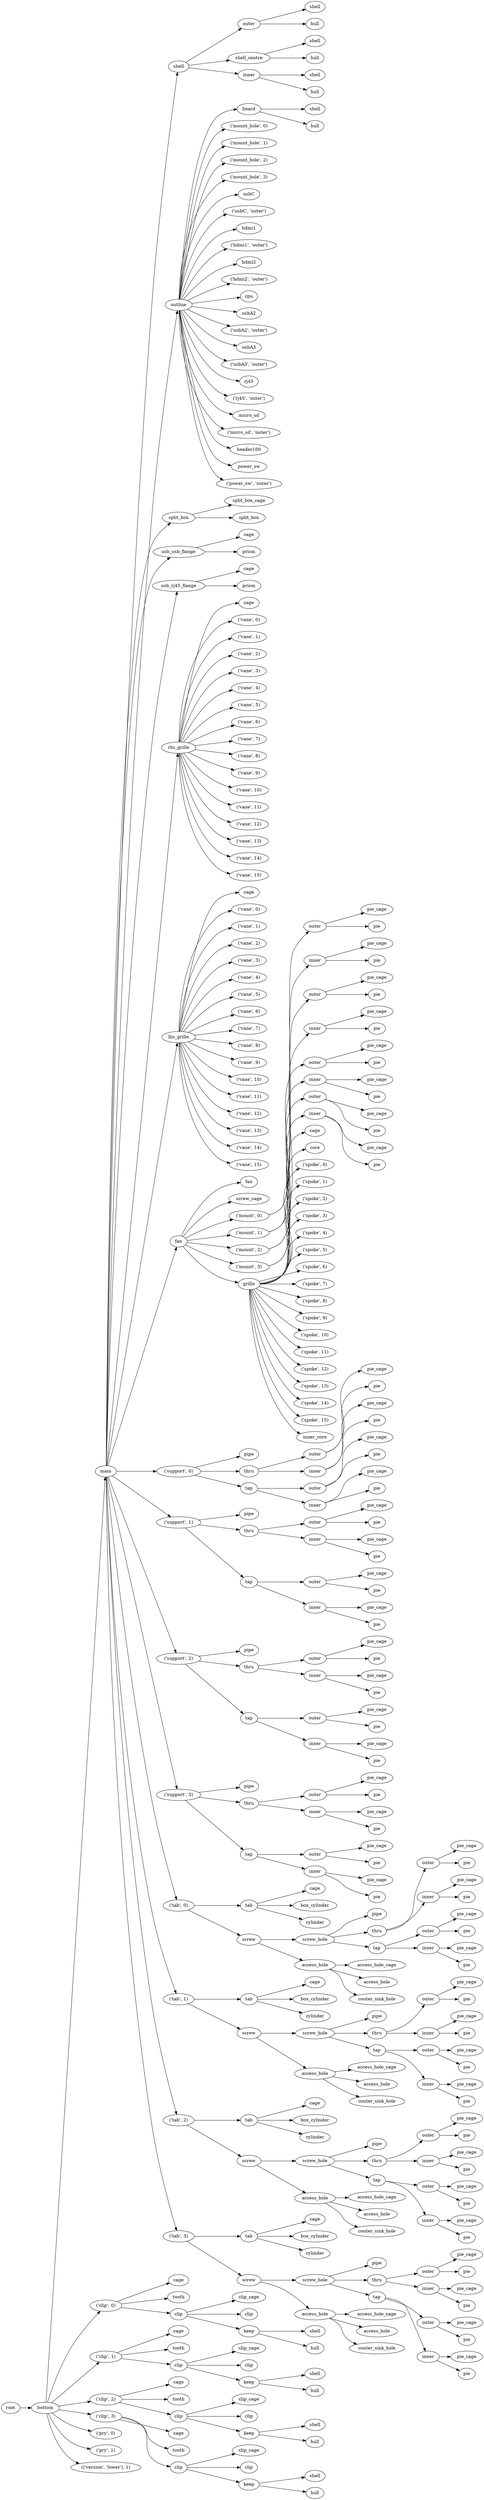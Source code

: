 digraph bottom {
	graph [rankdir=LR]
	root_271 [label=root href="javascript:s=&quot;\(\)\nNone&quot;; console.log(s); alert(s);"]
	bottom_272 [label=bottom href="javascript:s=&quot;\(&#x27;bottom&#x27;,\)\nRaspberryPi5Case&quot;; console.log(s); alert(s);" tooltip=RaspberryPi5Case]
	main_273 [label=main href="javascript:s=&quot;\(&#x27;bottom&#x27;,\ &#x27;main&#x27;\)\nMaker&quot;; console.log(s); alert(s);" tooltip=Maker]
	shell_274 [label=shell href="javascript:s=&quot;\(&#x27;bottom&#x27;,\ &#x27;main&#x27;,\ &#x27;shell&#x27;\)\nBoxShell&quot;; console.log(s); alert(s);" tooltip=BoxShell]
	outer_275 [label=outer href="javascript:s=&quot;\(&#x27;bottom&#x27;,\ &#x27;main&#x27;,\ &#x27;shell&#x27;,\ &#x27;outer&#x27;\)\nBoxSideBevels&quot;; console.log(s); alert(s);" tooltip=BoxSideBevels]
	shell_276 [label=shell href="javascript:s=&quot;\(&#x27;bottom&#x27;,\ &#x27;main&#x27;,\ &#x27;shell&#x27;,\ &#x27;outer&#x27;,\ &#x27;shell&#x27;\)\nBox&quot;; console.log(s); alert(s);" tooltip=Box]
	hull_277 [label=hull href="javascript:s=&quot;\(&#x27;bottom&#x27;,\ &#x27;main&#x27;,\ &#x27;shell&#x27;,\ &#x27;outer&#x27;,\ &#x27;hull&#x27;\)\nLinearExtrude&quot;; console.log(s); alert(s);" tooltip=LinearExtrude]
	shell_centre_278 [label=shell_centre href="javascript:s=&quot;\(&#x27;bottom&#x27;,\ &#x27;main&#x27;,\ &#x27;shell&#x27;,\ &#x27;shell_centre&#x27;\)\nBoxSideBevels&quot;; console.log(s); alert(s);" tooltip=BoxSideBevels]
	shell_279 [label=shell href="javascript:s=&quot;\(&#x27;bottom&#x27;,\ &#x27;main&#x27;,\ &#x27;shell&#x27;,\ &#x27;shell_centre&#x27;,\ &#x27;shell&#x27;\)\nBox&quot;; console.log(s); alert(s);" tooltip=Box]
	hull_280 [label=hull href="javascript:s=&quot;\(&#x27;bottom&#x27;,\ &#x27;main&#x27;,\ &#x27;shell&#x27;,\ &#x27;shell_centre&#x27;,\ &#x27;hull&#x27;\)\nLinearExtrude&quot;; console.log(s); alert(s);" tooltip=LinearExtrude]
	inner_281 [label=inner href="javascript:s=&quot;\(&#x27;bottom&#x27;,\ &#x27;main&#x27;,\ &#x27;shell&#x27;,\ &#x27;inner&#x27;\)\nBoxSideBevels&quot;; console.log(s); alert(s);" tooltip=BoxSideBevels]
	shell_282 [label=shell href="javascript:s=&quot;\(&#x27;bottom&#x27;,\ &#x27;main&#x27;,\ &#x27;shell&#x27;,\ &#x27;inner&#x27;,\ &#x27;shell&#x27;\)\nBox&quot;; console.log(s); alert(s);" tooltip=Box]
	hull_283 [label=hull href="javascript:s=&quot;\(&#x27;bottom&#x27;,\ &#x27;main&#x27;,\ &#x27;shell&#x27;,\ &#x27;inner&#x27;,\ &#x27;hull&#x27;\)\nLinearExtrude&quot;; console.log(s); alert(s);" tooltip=LinearExtrude]
	outline_284 [label=outline href="javascript:s=&quot;\(&#x27;bottom&#x27;,\ &#x27;main&#x27;,\ &#x27;outline&#x27;\)\nRaspberryPi5Outline&quot;; console.log(s); alert(s);" tooltip=RaspberryPi5Outline]
	board_285 [label=board href="javascript:s=&quot;\(&#x27;bottom&#x27;,\ &#x27;main&#x27;,\ &#x27;outline&#x27;,\ &#x27;board&#x27;\)\nBoxSideBevels&quot;; console.log(s); alert(s);" tooltip=BoxSideBevels]
	shell_286 [label=shell href="javascript:s=&quot;\(&#x27;bottom&#x27;,\ &#x27;main&#x27;,\ &#x27;outline&#x27;,\ &#x27;board&#x27;,\ &#x27;shell&#x27;\)\nBox&quot;; console.log(s); alert(s);" tooltip=Box]
	hull_287 [label=hull href="javascript:s=&quot;\(&#x27;bottom&#x27;,\ &#x27;main&#x27;,\ &#x27;outline&#x27;,\ &#x27;board&#x27;,\ &#x27;hull&#x27;\)\nLinearExtrude&quot;; console.log(s); alert(s);" tooltip=LinearExtrude]
	mount_hole_288 [label="\('mount_hole',\ 0\)" href="javascript:s=&quot;\(&#x27;bottom&#x27;,\ &#x27;main&#x27;,\ &#x27;outline&#x27;,\ \(&#x27;mount_hole&#x27;,\ 0\)\)\nCylinder&quot;; console.log(s); alert(s);" tooltip=Cylinder]
	mount_hole_289 [label="\('mount_hole',\ 1\)" href="javascript:s=&quot;\(&#x27;bottom&#x27;,\ &#x27;main&#x27;,\ &#x27;outline&#x27;,\ \(&#x27;mount_hole&#x27;,\ 1\)\)\nCylinder&quot;; console.log(s); alert(s);" tooltip=Cylinder]
	mount_hole_290 [label="\('mount_hole',\ 2\)" href="javascript:s=&quot;\(&#x27;bottom&#x27;,\ &#x27;main&#x27;,\ &#x27;outline&#x27;,\ \(&#x27;mount_hole&#x27;,\ 2\)\)\nCylinder&quot;; console.log(s); alert(s);" tooltip=Cylinder]
	mount_hole_291 [label="\('mount_hole',\ 3\)" href="javascript:s=&quot;\(&#x27;bottom&#x27;,\ &#x27;main&#x27;,\ &#x27;outline&#x27;,\ \(&#x27;mount_hole&#x27;,\ 3\)\)\nCylinder&quot;; console.log(s); alert(s);" tooltip=Cylinder]
	usbC_292 [label=usbC href="javascript:s=&quot;\(&#x27;bottom&#x27;,\ &#x27;main&#x27;,\ &#x27;outline&#x27;,\ &#x27;usbC&#x27;\)\nBox&quot;; console.log(s); alert(s);" tooltip=Box]
	usbC_293 [label="\('usbC',\ 'outer'\)" href="javascript:s=&quot;\(&#x27;bottom&#x27;,\ &#x27;main&#x27;,\ &#x27;outline&#x27;,\ \(&#x27;usbC&#x27;,\ &#x27;outer&#x27;\)\)\nBox&quot;; console.log(s); alert(s);" tooltip=Box]
	hdmi1_294 [label=hdmi1 href="javascript:s=&quot;\(&#x27;bottom&#x27;,\ &#x27;main&#x27;,\ &#x27;outline&#x27;,\ &#x27;hdmi1&#x27;\)\nBox&quot;; console.log(s); alert(s);" tooltip=Box]
	hdmi1_295 [label="\('hdmi1',\ 'outer'\)" href="javascript:s=&quot;\(&#x27;bottom&#x27;,\ &#x27;main&#x27;,\ &#x27;outline&#x27;,\ \(&#x27;hdmi1&#x27;,\ &#x27;outer&#x27;\)\)\nBox&quot;; console.log(s); alert(s);" tooltip=Box]
	hdmi2_296 [label=hdmi2 href="javascript:s=&quot;\(&#x27;bottom&#x27;,\ &#x27;main&#x27;,\ &#x27;outline&#x27;,\ &#x27;hdmi2&#x27;\)\nBox&quot;; console.log(s); alert(s);" tooltip=Box]
	hdmi2_297 [label="\('hdmi2',\ 'outer'\)" href="javascript:s=&quot;\(&#x27;bottom&#x27;,\ &#x27;main&#x27;,\ &#x27;outline&#x27;,\ \(&#x27;hdmi2&#x27;,\ &#x27;outer&#x27;\)\)\nBox&quot;; console.log(s); alert(s);" tooltip=Box]
	cpu_298 [label=cpu href="javascript:s=&quot;\(&#x27;bottom&#x27;,\ &#x27;main&#x27;,\ &#x27;outline&#x27;,\ &#x27;cpu&#x27;\)\nBox&quot;; console.log(s); alert(s);" tooltip=Box]
	usbA2_299 [label=usbA2 href="javascript:s=&quot;\(&#x27;bottom&#x27;,\ &#x27;main&#x27;,\ &#x27;outline&#x27;,\ &#x27;usbA2&#x27;\)\nBox&quot;; console.log(s); alert(s);" tooltip=Box]
	usbA2_300 [label="\('usbA2',\ 'outer'\)" href="javascript:s=&quot;\(&#x27;bottom&#x27;,\ &#x27;main&#x27;,\ &#x27;outline&#x27;,\ \(&#x27;usbA2&#x27;,\ &#x27;outer&#x27;\)\)\nBox&quot;; console.log(s); alert(s);" tooltip=Box]
	usbA3_301 [label=usbA3 href="javascript:s=&quot;\(&#x27;bottom&#x27;,\ &#x27;main&#x27;,\ &#x27;outline&#x27;,\ &#x27;usbA3&#x27;\)\nBox&quot;; console.log(s); alert(s);" tooltip=Box]
	usbA3_302 [label="\('usbA3',\ 'outer'\)" href="javascript:s=&quot;\(&#x27;bottom&#x27;,\ &#x27;main&#x27;,\ &#x27;outline&#x27;,\ \(&#x27;usbA3&#x27;,\ &#x27;outer&#x27;\)\)\nBox&quot;; console.log(s); alert(s);" tooltip=Box]
	rj45_303 [label=rj45 href="javascript:s=&quot;\(&#x27;bottom&#x27;,\ &#x27;main&#x27;,\ &#x27;outline&#x27;,\ &#x27;rj45&#x27;\)\nBox&quot;; console.log(s); alert(s);" tooltip=Box]
	rj45_304 [label="\('rj45',\ 'outer'\)" href="javascript:s=&quot;\(&#x27;bottom&#x27;,\ &#x27;main&#x27;,\ &#x27;outline&#x27;,\ \(&#x27;rj45&#x27;,\ &#x27;outer&#x27;\)\)\nBox&quot;; console.log(s); alert(s);" tooltip=Box]
	micro_sd_305 [label=micro_sd href="javascript:s=&quot;\(&#x27;bottom&#x27;,\ &#x27;main&#x27;,\ &#x27;outline&#x27;,\ &#x27;micro_sd&#x27;\)\nBox&quot;; console.log(s); alert(s);" tooltip=Box]
	micro_sd_306 [label="\('micro_sd',\ 'outer'\)" href="javascript:s=&quot;\(&#x27;bottom&#x27;,\ &#x27;main&#x27;,\ &#x27;outline&#x27;,\ \(&#x27;micro_sd&#x27;,\ &#x27;outer&#x27;\)\)\nBox&quot;; console.log(s); alert(s);" tooltip=Box]
	header100_307 [label=header100 href="javascript:s=&quot;\(&#x27;bottom&#x27;,\ &#x27;main&#x27;,\ &#x27;outline&#x27;,\ &#x27;header100&#x27;\)\nBox&quot;; console.log(s); alert(s);" tooltip=Box]
	power_sw_308 [label=power_sw href="javascript:s=&quot;\(&#x27;bottom&#x27;,\ &#x27;main&#x27;,\ &#x27;outline&#x27;,\ &#x27;power_sw&#x27;\)\nCylinder&quot;; console.log(s); alert(s);" tooltip=Cylinder]
	power_sw_309 [label="\('power_sw',\ 'outer'\)" href="javascript:s=&quot;\(&#x27;bottom&#x27;,\ &#x27;main&#x27;,\ &#x27;outline&#x27;,\ \(&#x27;power_sw&#x27;,\ &#x27;outer&#x27;\)\)\nCylinder&quot;; console.log(s); alert(s);" tooltip=Cylinder]
	split_box_310 [label=split_box href="javascript:s=&quot;\(&#x27;bottom&#x27;,\ &#x27;main&#x27;,\ &#x27;split_box&#x27;\)\nMaker&quot;; console.log(s); alert(s);" tooltip=Maker]
	split_box_cage_311 [label=split_box_cage href="javascript:s=&quot;\(&#x27;bottom&#x27;,\ &#x27;main&#x27;,\ &#x27;split_box&#x27;,\ &#x27;split_box_cage&#x27;\)\nBox&quot;; console.log(s); alert(s);" tooltip=Box]
	split_box_312 [label=split_box href="javascript:s=&quot;\(&#x27;bottom&#x27;,\ &#x27;main&#x27;,\ &#x27;split_box&#x27;,\ &#x27;split_box&#x27;\)\nBox&quot;; console.log(s); alert(s);" tooltip=Box]
	usb_usb_flange_313 [label=usb_usb_flange href="javascript:s=&quot;\(&#x27;bottom&#x27;,\ &#x27;main&#x27;,\ &#x27;usb_usb_flange&#x27;\)\nTriangularPrism&quot;; console.log(s); alert(s);" tooltip=TriangularPrism]
	cage_314 [label=cage href="javascript:s=&quot;\(&#x27;bottom&#x27;,\ &#x27;main&#x27;,\ &#x27;usb_usb_flange&#x27;,\ &#x27;cage&#x27;\)\nBox&quot;; console.log(s); alert(s);" tooltip=Box]
	prism_315 [label=prism href="javascript:s=&quot;\(&#x27;bottom&#x27;,\ &#x27;main&#x27;,\ &#x27;usb_usb_flange&#x27;,\ &#x27;prism&#x27;\)\nLinearExtrude&quot;; console.log(s); alert(s);" tooltip=LinearExtrude]
	usb_rj45_flange_316 [label=usb_rj45_flange href="javascript:s=&quot;\(&#x27;bottom&#x27;,\ &#x27;main&#x27;,\ &#x27;usb_rj45_flange&#x27;\)\nTriangularPrism&quot;; console.log(s); alert(s);" tooltip=TriangularPrism]
	cage_317 [label=cage href="javascript:s=&quot;\(&#x27;bottom&#x27;,\ &#x27;main&#x27;,\ &#x27;usb_rj45_flange&#x27;,\ &#x27;cage&#x27;\)\nBox&quot;; console.log(s); alert(s);" tooltip=Box]
	prism_318 [label=prism href="javascript:s=&quot;\(&#x27;bottom&#x27;,\ &#x27;main&#x27;,\ &#x27;usb_rj45_flange&#x27;,\ &#x27;prism&#x27;\)\nLinearExtrude&quot;; console.log(s); alert(s);" tooltip=LinearExtrude]
	rhs_grille_319 [label=rhs_grille href="javascript:s=&quot;\(&#x27;bottom&#x27;,\ &#x27;main&#x27;,\ &#x27;rhs_grille&#x27;\)\nRectangularGrilleHoles&quot;; console.log(s); alert(s);" tooltip=RectangularGrilleHoles]
	cage_320 [label=cage href="javascript:s=&quot;\(&#x27;bottom&#x27;,\ &#x27;main&#x27;,\ &#x27;rhs_grille&#x27;,\ &#x27;cage&#x27;\)\nBox&quot;; console.log(s); alert(s);" tooltip=Box]
	vane_321 [label="\('vane',\ 0\)" href="javascript:s=&quot;\(&#x27;bottom&#x27;,\ &#x27;main&#x27;,\ &#x27;rhs_grille&#x27;,\ \(&#x27;vane&#x27;,\ 0\)\)\nLinearExtrude&quot;; console.log(s); alert(s);" tooltip=LinearExtrude]
	vane_322 [label="\('vane',\ 1\)" href="javascript:s=&quot;\(&#x27;bottom&#x27;,\ &#x27;main&#x27;,\ &#x27;rhs_grille&#x27;,\ \(&#x27;vane&#x27;,\ 1\)\)\nLinearExtrude&quot;; console.log(s); alert(s);" tooltip=LinearExtrude]
	vane_323 [label="\('vane',\ 2\)" href="javascript:s=&quot;\(&#x27;bottom&#x27;,\ &#x27;main&#x27;,\ &#x27;rhs_grille&#x27;,\ \(&#x27;vane&#x27;,\ 2\)\)\nLinearExtrude&quot;; console.log(s); alert(s);" tooltip=LinearExtrude]
	vane_324 [label="\('vane',\ 3\)" href="javascript:s=&quot;\(&#x27;bottom&#x27;,\ &#x27;main&#x27;,\ &#x27;rhs_grille&#x27;,\ \(&#x27;vane&#x27;,\ 3\)\)\nLinearExtrude&quot;; console.log(s); alert(s);" tooltip=LinearExtrude]
	vane_325 [label="\('vane',\ 4\)" href="javascript:s=&quot;\(&#x27;bottom&#x27;,\ &#x27;main&#x27;,\ &#x27;rhs_grille&#x27;,\ \(&#x27;vane&#x27;,\ 4\)\)\nLinearExtrude&quot;; console.log(s); alert(s);" tooltip=LinearExtrude]
	vane_326 [label="\('vane',\ 5\)" href="javascript:s=&quot;\(&#x27;bottom&#x27;,\ &#x27;main&#x27;,\ &#x27;rhs_grille&#x27;,\ \(&#x27;vane&#x27;,\ 5\)\)\nLinearExtrude&quot;; console.log(s); alert(s);" tooltip=LinearExtrude]
	vane_327 [label="\('vane',\ 6\)" href="javascript:s=&quot;\(&#x27;bottom&#x27;,\ &#x27;main&#x27;,\ &#x27;rhs_grille&#x27;,\ \(&#x27;vane&#x27;,\ 6\)\)\nLinearExtrude&quot;; console.log(s); alert(s);" tooltip=LinearExtrude]
	vane_328 [label="\('vane',\ 7\)" href="javascript:s=&quot;\(&#x27;bottom&#x27;,\ &#x27;main&#x27;,\ &#x27;rhs_grille&#x27;,\ \(&#x27;vane&#x27;,\ 7\)\)\nLinearExtrude&quot;; console.log(s); alert(s);" tooltip=LinearExtrude]
	vane_329 [label="\('vane',\ 8\)" href="javascript:s=&quot;\(&#x27;bottom&#x27;,\ &#x27;main&#x27;,\ &#x27;rhs_grille&#x27;,\ \(&#x27;vane&#x27;,\ 8\)\)\nLinearExtrude&quot;; console.log(s); alert(s);" tooltip=LinearExtrude]
	vane_330 [label="\('vane',\ 9\)" href="javascript:s=&quot;\(&#x27;bottom&#x27;,\ &#x27;main&#x27;,\ &#x27;rhs_grille&#x27;,\ \(&#x27;vane&#x27;,\ 9\)\)\nLinearExtrude&quot;; console.log(s); alert(s);" tooltip=LinearExtrude]
	vane_331 [label="\('vane',\ 10\)" href="javascript:s=&quot;\(&#x27;bottom&#x27;,\ &#x27;main&#x27;,\ &#x27;rhs_grille&#x27;,\ \(&#x27;vane&#x27;,\ 10\)\)\nLinearExtrude&quot;; console.log(s); alert(s);" tooltip=LinearExtrude]
	vane_332 [label="\('vane',\ 11\)" href="javascript:s=&quot;\(&#x27;bottom&#x27;,\ &#x27;main&#x27;,\ &#x27;rhs_grille&#x27;,\ \(&#x27;vane&#x27;,\ 11\)\)\nLinearExtrude&quot;; console.log(s); alert(s);" tooltip=LinearExtrude]
	vane_333 [label="\('vane',\ 12\)" href="javascript:s=&quot;\(&#x27;bottom&#x27;,\ &#x27;main&#x27;,\ &#x27;rhs_grille&#x27;,\ \(&#x27;vane&#x27;,\ 12\)\)\nLinearExtrude&quot;; console.log(s); alert(s);" tooltip=LinearExtrude]
	vane_334 [label="\('vane',\ 13\)" href="javascript:s=&quot;\(&#x27;bottom&#x27;,\ &#x27;main&#x27;,\ &#x27;rhs_grille&#x27;,\ \(&#x27;vane&#x27;,\ 13\)\)\nLinearExtrude&quot;; console.log(s); alert(s);" tooltip=LinearExtrude]
	vane_335 [label="\('vane',\ 14\)" href="javascript:s=&quot;\(&#x27;bottom&#x27;,\ &#x27;main&#x27;,\ &#x27;rhs_grille&#x27;,\ \(&#x27;vane&#x27;,\ 14\)\)\nLinearExtrude&quot;; console.log(s); alert(s);" tooltip=LinearExtrude]
	vane_336 [label="\('vane',\ 15\)" href="javascript:s=&quot;\(&#x27;bottom&#x27;,\ &#x27;main&#x27;,\ &#x27;rhs_grille&#x27;,\ \(&#x27;vane&#x27;,\ 15\)\)\nLinearExtrude&quot;; console.log(s); alert(s);" tooltip=LinearExtrude]
	lhs_grille_337 [label=lhs_grille href="javascript:s=&quot;\(&#x27;bottom&#x27;,\ &#x27;main&#x27;,\ &#x27;lhs_grille&#x27;\)\nRectangularGrilleHoles&quot;; console.log(s); alert(s);" tooltip=RectangularGrilleHoles]
	cage_338 [label=cage href="javascript:s=&quot;\(&#x27;bottom&#x27;,\ &#x27;main&#x27;,\ &#x27;lhs_grille&#x27;,\ &#x27;cage&#x27;\)\nBox&quot;; console.log(s); alert(s);" tooltip=Box]
	vane_339 [label="\('vane',\ 0\)" href="javascript:s=&quot;\(&#x27;bottom&#x27;,\ &#x27;main&#x27;,\ &#x27;lhs_grille&#x27;,\ \(&#x27;vane&#x27;,\ 0\)\)\nLinearExtrude&quot;; console.log(s); alert(s);" tooltip=LinearExtrude]
	vane_340 [label="\('vane',\ 1\)" href="javascript:s=&quot;\(&#x27;bottom&#x27;,\ &#x27;main&#x27;,\ &#x27;lhs_grille&#x27;,\ \(&#x27;vane&#x27;,\ 1\)\)\nLinearExtrude&quot;; console.log(s); alert(s);" tooltip=LinearExtrude]
	vane_341 [label="\('vane',\ 2\)" href="javascript:s=&quot;\(&#x27;bottom&#x27;,\ &#x27;main&#x27;,\ &#x27;lhs_grille&#x27;,\ \(&#x27;vane&#x27;,\ 2\)\)\nLinearExtrude&quot;; console.log(s); alert(s);" tooltip=LinearExtrude]
	vane_342 [label="\('vane',\ 3\)" href="javascript:s=&quot;\(&#x27;bottom&#x27;,\ &#x27;main&#x27;,\ &#x27;lhs_grille&#x27;,\ \(&#x27;vane&#x27;,\ 3\)\)\nLinearExtrude&quot;; console.log(s); alert(s);" tooltip=LinearExtrude]
	vane_343 [label="\('vane',\ 4\)" href="javascript:s=&quot;\(&#x27;bottom&#x27;,\ &#x27;main&#x27;,\ &#x27;lhs_grille&#x27;,\ \(&#x27;vane&#x27;,\ 4\)\)\nLinearExtrude&quot;; console.log(s); alert(s);" tooltip=LinearExtrude]
	vane_344 [label="\('vane',\ 5\)" href="javascript:s=&quot;\(&#x27;bottom&#x27;,\ &#x27;main&#x27;,\ &#x27;lhs_grille&#x27;,\ \(&#x27;vane&#x27;,\ 5\)\)\nLinearExtrude&quot;; console.log(s); alert(s);" tooltip=LinearExtrude]
	vane_345 [label="\('vane',\ 6\)" href="javascript:s=&quot;\(&#x27;bottom&#x27;,\ &#x27;main&#x27;,\ &#x27;lhs_grille&#x27;,\ \(&#x27;vane&#x27;,\ 6\)\)\nLinearExtrude&quot;; console.log(s); alert(s);" tooltip=LinearExtrude]
	vane_346 [label="\('vane',\ 7\)" href="javascript:s=&quot;\(&#x27;bottom&#x27;,\ &#x27;main&#x27;,\ &#x27;lhs_grille&#x27;,\ \(&#x27;vane&#x27;,\ 7\)\)\nLinearExtrude&quot;; console.log(s); alert(s);" tooltip=LinearExtrude]
	vane_347 [label="\('vane',\ 8\)" href="javascript:s=&quot;\(&#x27;bottom&#x27;,\ &#x27;main&#x27;,\ &#x27;lhs_grille&#x27;,\ \(&#x27;vane&#x27;,\ 8\)\)\nLinearExtrude&quot;; console.log(s); alert(s);" tooltip=LinearExtrude]
	vane_348 [label="\('vane',\ 9\)" href="javascript:s=&quot;\(&#x27;bottom&#x27;,\ &#x27;main&#x27;,\ &#x27;lhs_grille&#x27;,\ \(&#x27;vane&#x27;,\ 9\)\)\nLinearExtrude&quot;; console.log(s); alert(s);" tooltip=LinearExtrude]
	vane_349 [label="\('vane',\ 10\)" href="javascript:s=&quot;\(&#x27;bottom&#x27;,\ &#x27;main&#x27;,\ &#x27;lhs_grille&#x27;,\ \(&#x27;vane&#x27;,\ 10\)\)\nLinearExtrude&quot;; console.log(s); alert(s);" tooltip=LinearExtrude]
	vane_350 [label="\('vane',\ 11\)" href="javascript:s=&quot;\(&#x27;bottom&#x27;,\ &#x27;main&#x27;,\ &#x27;lhs_grille&#x27;,\ \(&#x27;vane&#x27;,\ 11\)\)\nLinearExtrude&quot;; console.log(s); alert(s);" tooltip=LinearExtrude]
	vane_351 [label="\('vane',\ 12\)" href="javascript:s=&quot;\(&#x27;bottom&#x27;,\ &#x27;main&#x27;,\ &#x27;lhs_grille&#x27;,\ \(&#x27;vane&#x27;,\ 12\)\)\nLinearExtrude&quot;; console.log(s); alert(s);" tooltip=LinearExtrude]
	vane_352 [label="\('vane',\ 13\)" href="javascript:s=&quot;\(&#x27;bottom&#x27;,\ &#x27;main&#x27;,\ &#x27;lhs_grille&#x27;,\ \(&#x27;vane&#x27;,\ 13\)\)\nLinearExtrude&quot;; console.log(s); alert(s);" tooltip=LinearExtrude]
	vane_353 [label="\('vane',\ 14\)" href="javascript:s=&quot;\(&#x27;bottom&#x27;,\ &#x27;main&#x27;,\ &#x27;lhs_grille&#x27;,\ \(&#x27;vane&#x27;,\ 14\)\)\nLinearExtrude&quot;; console.log(s); alert(s);" tooltip=LinearExtrude]
	vane_354 [label="\('vane',\ 15\)" href="javascript:s=&quot;\(&#x27;bottom&#x27;,\ &#x27;main&#x27;,\ &#x27;lhs_grille&#x27;,\ \(&#x27;vane&#x27;,\ 15\)\)\nLinearExtrude&quot;; console.log(s); alert(s);" tooltip=LinearExtrude]
	fan_355 [label=fan href="javascript:s=&quot;\(&#x27;bottom&#x27;,\ &#x27;main&#x27;,\ &#x27;fan&#x27;\)\nFanVent&quot;; console.log(s); alert(s);" tooltip=FanVent]
	fan_356 [label=fan href="javascript:s=&quot;\(&#x27;bottom&#x27;,\ &#x27;main&#x27;,\ &#x27;fan&#x27;,\ &#x27;fan&#x27;\)\nBox&quot;; console.log(s); alert(s);" tooltip=Box]
	screw_cage_357 [label=screw_cage href="javascript:s=&quot;\(&#x27;bottom&#x27;,\ &#x27;main&#x27;,\ &#x27;fan&#x27;,\ &#x27;screw_cage&#x27;\)\nBox&quot;; console.log(s); alert(s);" tooltip=Box]
	mount_358 [label="\('mount',\ 0\)" href="javascript:s=&quot;\(&#x27;bottom&#x27;,\ &#x27;main&#x27;,\ &#x27;fan&#x27;,\ \(&#x27;mount&#x27;,\ 0\)\)\nPipe&quot;; console.log(s); alert(s);" tooltip=Pipe]
	outer_359 [label=outer href="javascript:s=&quot;\(&#x27;bottom&#x27;,\ &#x27;main&#x27;,\ &#x27;fan&#x27;,\ \(&#x27;mount&#x27;,\ 0\),\ &#x27;outer&#x27;\)\nPie&quot;; console.log(s); alert(s);" tooltip=Pie]
	pie_cage_360 [label=pie_cage href="javascript:s=&quot;\(&#x27;bottom&#x27;,\ &#x27;main&#x27;,\ &#x27;fan&#x27;,\ \(&#x27;mount&#x27;,\ 0\),\ &#x27;outer&#x27;,\ &#x27;pie_cage&#x27;\)\nCylinder&quot;; console.log(s); alert(s);" tooltip=Cylinder]
	pie_361 [label=pie href="javascript:s=&quot;\(&#x27;bottom&#x27;,\ &#x27;main&#x27;,\ &#x27;fan&#x27;,\ \(&#x27;mount&#x27;,\ 0\),\ &#x27;outer&#x27;,\ &#x27;pie&#x27;\)\nRotateExtrude&quot;; console.log(s); alert(s);" tooltip=RotateExtrude]
	inner_362 [label=inner href="javascript:s=&quot;\(&#x27;bottom&#x27;,\ &#x27;main&#x27;,\ &#x27;fan&#x27;,\ \(&#x27;mount&#x27;,\ 0\),\ &#x27;inner&#x27;\)\nPie&quot;; console.log(s); alert(s);" tooltip=Pie]
	pie_cage_363 [label=pie_cage href="javascript:s=&quot;\(&#x27;bottom&#x27;,\ &#x27;main&#x27;,\ &#x27;fan&#x27;,\ \(&#x27;mount&#x27;,\ 0\),\ &#x27;inner&#x27;,\ &#x27;pie_cage&#x27;\)\nCylinder&quot;; console.log(s); alert(s);" tooltip=Cylinder]
	pie_364 [label=pie href="javascript:s=&quot;\(&#x27;bottom&#x27;,\ &#x27;main&#x27;,\ &#x27;fan&#x27;,\ \(&#x27;mount&#x27;,\ 0\),\ &#x27;inner&#x27;,\ &#x27;pie&#x27;\)\nRotateExtrude&quot;; console.log(s); alert(s);" tooltip=RotateExtrude]
	mount_365 [label="\('mount',\ 1\)" href="javascript:s=&quot;\(&#x27;bottom&#x27;,\ &#x27;main&#x27;,\ &#x27;fan&#x27;,\ \(&#x27;mount&#x27;,\ 1\)\)\nPipe&quot;; console.log(s); alert(s);" tooltip=Pipe]
	outer_366 [label=outer href="javascript:s=&quot;\(&#x27;bottom&#x27;,\ &#x27;main&#x27;,\ &#x27;fan&#x27;,\ \(&#x27;mount&#x27;,\ 1\),\ &#x27;outer&#x27;\)\nPie&quot;; console.log(s); alert(s);" tooltip=Pie]
	pie_cage_367 [label=pie_cage href="javascript:s=&quot;\(&#x27;bottom&#x27;,\ &#x27;main&#x27;,\ &#x27;fan&#x27;,\ \(&#x27;mount&#x27;,\ 1\),\ &#x27;outer&#x27;,\ &#x27;pie_cage&#x27;\)\nCylinder&quot;; console.log(s); alert(s);" tooltip=Cylinder]
	pie_368 [label=pie href="javascript:s=&quot;\(&#x27;bottom&#x27;,\ &#x27;main&#x27;,\ &#x27;fan&#x27;,\ \(&#x27;mount&#x27;,\ 1\),\ &#x27;outer&#x27;,\ &#x27;pie&#x27;\)\nRotateExtrude&quot;; console.log(s); alert(s);" tooltip=RotateExtrude]
	inner_369 [label=inner href="javascript:s=&quot;\(&#x27;bottom&#x27;,\ &#x27;main&#x27;,\ &#x27;fan&#x27;,\ \(&#x27;mount&#x27;,\ 1\),\ &#x27;inner&#x27;\)\nPie&quot;; console.log(s); alert(s);" tooltip=Pie]
	pie_cage_370 [label=pie_cage href="javascript:s=&quot;\(&#x27;bottom&#x27;,\ &#x27;main&#x27;,\ &#x27;fan&#x27;,\ \(&#x27;mount&#x27;,\ 1\),\ &#x27;inner&#x27;,\ &#x27;pie_cage&#x27;\)\nCylinder&quot;; console.log(s); alert(s);" tooltip=Cylinder]
	pie_371 [label=pie href="javascript:s=&quot;\(&#x27;bottom&#x27;,\ &#x27;main&#x27;,\ &#x27;fan&#x27;,\ \(&#x27;mount&#x27;,\ 1\),\ &#x27;inner&#x27;,\ &#x27;pie&#x27;\)\nRotateExtrude&quot;; console.log(s); alert(s);" tooltip=RotateExtrude]
	mount_372 [label="\('mount',\ 2\)" href="javascript:s=&quot;\(&#x27;bottom&#x27;,\ &#x27;main&#x27;,\ &#x27;fan&#x27;,\ \(&#x27;mount&#x27;,\ 2\)\)\nPipe&quot;; console.log(s); alert(s);" tooltip=Pipe]
	outer_373 [label=outer href="javascript:s=&quot;\(&#x27;bottom&#x27;,\ &#x27;main&#x27;,\ &#x27;fan&#x27;,\ \(&#x27;mount&#x27;,\ 2\),\ &#x27;outer&#x27;\)\nPie&quot;; console.log(s); alert(s);" tooltip=Pie]
	pie_cage_374 [label=pie_cage href="javascript:s=&quot;\(&#x27;bottom&#x27;,\ &#x27;main&#x27;,\ &#x27;fan&#x27;,\ \(&#x27;mount&#x27;,\ 2\),\ &#x27;outer&#x27;,\ &#x27;pie_cage&#x27;\)\nCylinder&quot;; console.log(s); alert(s);" tooltip=Cylinder]
	pie_375 [label=pie href="javascript:s=&quot;\(&#x27;bottom&#x27;,\ &#x27;main&#x27;,\ &#x27;fan&#x27;,\ \(&#x27;mount&#x27;,\ 2\),\ &#x27;outer&#x27;,\ &#x27;pie&#x27;\)\nRotateExtrude&quot;; console.log(s); alert(s);" tooltip=RotateExtrude]
	inner_376 [label=inner href="javascript:s=&quot;\(&#x27;bottom&#x27;,\ &#x27;main&#x27;,\ &#x27;fan&#x27;,\ \(&#x27;mount&#x27;,\ 2\),\ &#x27;inner&#x27;\)\nPie&quot;; console.log(s); alert(s);" tooltip=Pie]
	pie_cage_377 [label=pie_cage href="javascript:s=&quot;\(&#x27;bottom&#x27;,\ &#x27;main&#x27;,\ &#x27;fan&#x27;,\ \(&#x27;mount&#x27;,\ 2\),\ &#x27;inner&#x27;,\ &#x27;pie_cage&#x27;\)\nCylinder&quot;; console.log(s); alert(s);" tooltip=Cylinder]
	pie_378 [label=pie href="javascript:s=&quot;\(&#x27;bottom&#x27;,\ &#x27;main&#x27;,\ &#x27;fan&#x27;,\ \(&#x27;mount&#x27;,\ 2\),\ &#x27;inner&#x27;,\ &#x27;pie&#x27;\)\nRotateExtrude&quot;; console.log(s); alert(s);" tooltip=RotateExtrude]
	mount_379 [label="\('mount',\ 3\)" href="javascript:s=&quot;\(&#x27;bottom&#x27;,\ &#x27;main&#x27;,\ &#x27;fan&#x27;,\ \(&#x27;mount&#x27;,\ 3\)\)\nPipe&quot;; console.log(s); alert(s);" tooltip=Pipe]
	outer_380 [label=outer href="javascript:s=&quot;\(&#x27;bottom&#x27;,\ &#x27;main&#x27;,\ &#x27;fan&#x27;,\ \(&#x27;mount&#x27;,\ 3\),\ &#x27;outer&#x27;\)\nPie&quot;; console.log(s); alert(s);" tooltip=Pie]
	pie_cage_381 [label=pie_cage href="javascript:s=&quot;\(&#x27;bottom&#x27;,\ &#x27;main&#x27;,\ &#x27;fan&#x27;,\ \(&#x27;mount&#x27;,\ 3\),\ &#x27;outer&#x27;,\ &#x27;pie_cage&#x27;\)\nCylinder&quot;; console.log(s); alert(s);" tooltip=Cylinder]
	pie_382 [label=pie href="javascript:s=&quot;\(&#x27;bottom&#x27;,\ &#x27;main&#x27;,\ &#x27;fan&#x27;,\ \(&#x27;mount&#x27;,\ 3\),\ &#x27;outer&#x27;,\ &#x27;pie&#x27;\)\nRotateExtrude&quot;; console.log(s); alert(s);" tooltip=RotateExtrude]
	inner_383 [label=inner href="javascript:s=&quot;\(&#x27;bottom&#x27;,\ &#x27;main&#x27;,\ &#x27;fan&#x27;,\ \(&#x27;mount&#x27;,\ 3\),\ &#x27;inner&#x27;\)\nPie&quot;; console.log(s); alert(s);" tooltip=Pie]
	pie_cage_384 [label=pie_cage href="javascript:s=&quot;\(&#x27;bottom&#x27;,\ &#x27;main&#x27;,\ &#x27;fan&#x27;,\ \(&#x27;mount&#x27;,\ 3\),\ &#x27;inner&#x27;,\ &#x27;pie_cage&#x27;\)\nCylinder&quot;; console.log(s); alert(s);" tooltip=Cylinder]
	pie_385 [label=pie href="javascript:s=&quot;\(&#x27;bottom&#x27;,\ &#x27;main&#x27;,\ &#x27;fan&#x27;,\ \(&#x27;mount&#x27;,\ 3\),\ &#x27;inner&#x27;,\ &#x27;pie&#x27;\)\nRotateExtrude&quot;; console.log(s); alert(s);" tooltip=RotateExtrude]
	grille_386 [label=grille href="javascript:s=&quot;\(&#x27;bottom&#x27;,\ &#x27;main&#x27;,\ &#x27;fan&#x27;,\ &#x27;grille&#x27;\)\nCurlySpokes&quot;; console.log(s); alert(s);" tooltip=CurlySpokes]
	cage_387 [label=cage href="javascript:s=&quot;\(&#x27;bottom&#x27;,\ &#x27;main&#x27;,\ &#x27;fan&#x27;,\ &#x27;grille&#x27;,\ &#x27;cage&#x27;\)\nCylinder&quot;; console.log(s); alert(s);" tooltip=Cylinder]
	core_388 [label=core href="javascript:s=&quot;\(&#x27;bottom&#x27;,\ &#x27;main&#x27;,\ &#x27;fan&#x27;,\ &#x27;grille&#x27;,\ &#x27;core&#x27;\)\nCylinder&quot;; console.log(s); alert(s);" tooltip=Cylinder]
	spoke_389 [label="\('spoke',\ 0\)" href="javascript:s=&quot;\(&#x27;bottom&#x27;,\ &#x27;main&#x27;,\ &#x27;fan&#x27;,\ &#x27;grille&#x27;,\ \(&#x27;spoke&#x27;,\ 0\)\)\nLinearExtrude&quot;; console.log(s); alert(s);" tooltip=LinearExtrude]
	spoke_390 [label="\('spoke',\ 1\)" href="javascript:s=&quot;\(&#x27;bottom&#x27;,\ &#x27;main&#x27;,\ &#x27;fan&#x27;,\ &#x27;grille&#x27;,\ \(&#x27;spoke&#x27;,\ 1\)\)\nLinearExtrude&quot;; console.log(s); alert(s);" tooltip=LinearExtrude]
	spoke_391 [label="\('spoke',\ 2\)" href="javascript:s=&quot;\(&#x27;bottom&#x27;,\ &#x27;main&#x27;,\ &#x27;fan&#x27;,\ &#x27;grille&#x27;,\ \(&#x27;spoke&#x27;,\ 2\)\)\nLinearExtrude&quot;; console.log(s); alert(s);" tooltip=LinearExtrude]
	spoke_392 [label="\('spoke',\ 3\)" href="javascript:s=&quot;\(&#x27;bottom&#x27;,\ &#x27;main&#x27;,\ &#x27;fan&#x27;,\ &#x27;grille&#x27;,\ \(&#x27;spoke&#x27;,\ 3\)\)\nLinearExtrude&quot;; console.log(s); alert(s);" tooltip=LinearExtrude]
	spoke_393 [label="\('spoke',\ 4\)" href="javascript:s=&quot;\(&#x27;bottom&#x27;,\ &#x27;main&#x27;,\ &#x27;fan&#x27;,\ &#x27;grille&#x27;,\ \(&#x27;spoke&#x27;,\ 4\)\)\nLinearExtrude&quot;; console.log(s); alert(s);" tooltip=LinearExtrude]
	spoke_394 [label="\('spoke',\ 5\)" href="javascript:s=&quot;\(&#x27;bottom&#x27;,\ &#x27;main&#x27;,\ &#x27;fan&#x27;,\ &#x27;grille&#x27;,\ \(&#x27;spoke&#x27;,\ 5\)\)\nLinearExtrude&quot;; console.log(s); alert(s);" tooltip=LinearExtrude]
	spoke_395 [label="\('spoke',\ 6\)" href="javascript:s=&quot;\(&#x27;bottom&#x27;,\ &#x27;main&#x27;,\ &#x27;fan&#x27;,\ &#x27;grille&#x27;,\ \(&#x27;spoke&#x27;,\ 6\)\)\nLinearExtrude&quot;; console.log(s); alert(s);" tooltip=LinearExtrude]
	spoke_396 [label="\('spoke',\ 7\)" href="javascript:s=&quot;\(&#x27;bottom&#x27;,\ &#x27;main&#x27;,\ &#x27;fan&#x27;,\ &#x27;grille&#x27;,\ \(&#x27;spoke&#x27;,\ 7\)\)\nLinearExtrude&quot;; console.log(s); alert(s);" tooltip=LinearExtrude]
	spoke_397 [label="\('spoke',\ 8\)" href="javascript:s=&quot;\(&#x27;bottom&#x27;,\ &#x27;main&#x27;,\ &#x27;fan&#x27;,\ &#x27;grille&#x27;,\ \(&#x27;spoke&#x27;,\ 8\)\)\nLinearExtrude&quot;; console.log(s); alert(s);" tooltip=LinearExtrude]
	spoke_398 [label="\('spoke',\ 9\)" href="javascript:s=&quot;\(&#x27;bottom&#x27;,\ &#x27;main&#x27;,\ &#x27;fan&#x27;,\ &#x27;grille&#x27;,\ \(&#x27;spoke&#x27;,\ 9\)\)\nLinearExtrude&quot;; console.log(s); alert(s);" tooltip=LinearExtrude]
	spoke_399 [label="\('spoke',\ 10\)" href="javascript:s=&quot;\(&#x27;bottom&#x27;,\ &#x27;main&#x27;,\ &#x27;fan&#x27;,\ &#x27;grille&#x27;,\ \(&#x27;spoke&#x27;,\ 10\)\)\nLinearExtrude&quot;; console.log(s); alert(s);" tooltip=LinearExtrude]
	spoke_400 [label="\('spoke',\ 11\)" href="javascript:s=&quot;\(&#x27;bottom&#x27;,\ &#x27;main&#x27;,\ &#x27;fan&#x27;,\ &#x27;grille&#x27;,\ \(&#x27;spoke&#x27;,\ 11\)\)\nLinearExtrude&quot;; console.log(s); alert(s);" tooltip=LinearExtrude]
	spoke_401 [label="\('spoke',\ 12\)" href="javascript:s=&quot;\(&#x27;bottom&#x27;,\ &#x27;main&#x27;,\ &#x27;fan&#x27;,\ &#x27;grille&#x27;,\ \(&#x27;spoke&#x27;,\ 12\)\)\nLinearExtrude&quot;; console.log(s); alert(s);" tooltip=LinearExtrude]
	spoke_402 [label="\('spoke',\ 13\)" href="javascript:s=&quot;\(&#x27;bottom&#x27;,\ &#x27;main&#x27;,\ &#x27;fan&#x27;,\ &#x27;grille&#x27;,\ \(&#x27;spoke&#x27;,\ 13\)\)\nLinearExtrude&quot;; console.log(s); alert(s);" tooltip=LinearExtrude]
	spoke_403 [label="\('spoke',\ 14\)" href="javascript:s=&quot;\(&#x27;bottom&#x27;,\ &#x27;main&#x27;,\ &#x27;fan&#x27;,\ &#x27;grille&#x27;,\ \(&#x27;spoke&#x27;,\ 14\)\)\nLinearExtrude&quot;; console.log(s); alert(s);" tooltip=LinearExtrude]
	spoke_404 [label="\('spoke',\ 15\)" href="javascript:s=&quot;\(&#x27;bottom&#x27;,\ &#x27;main&#x27;,\ &#x27;fan&#x27;,\ &#x27;grille&#x27;,\ \(&#x27;spoke&#x27;,\ 15\)\)\nLinearExtrude&quot;; console.log(s); alert(s);" tooltip=LinearExtrude]
	inner_core_405 [label=inner_core href="javascript:s=&quot;\(&#x27;bottom&#x27;,\ &#x27;main&#x27;,\ &#x27;fan&#x27;,\ &#x27;grille&#x27;,\ &#x27;inner_core&#x27;\)\nCylinder&quot;; console.log(s); alert(s);" tooltip=Cylinder]
	support_406 [label="\('support',\ 0\)" href="javascript:s=&quot;\(&#x27;bottom&#x27;,\ &#x27;main&#x27;,\ \(&#x27;support&#x27;,\ 0\)\)\nSelfTapHole&quot;; console.log(s); alert(s);" tooltip=SelfTapHole]
	pipe_407 [label=pipe href="javascript:s=&quot;\(&#x27;bottom&#x27;,\ &#x27;main&#x27;,\ \(&#x27;support&#x27;,\ 0\),\ &#x27;pipe&#x27;\)\nCylinder&quot;; console.log(s); alert(s);" tooltip=Cylinder]
	thru_408 [label=thru href="javascript:s=&quot;\(&#x27;bottom&#x27;,\ &#x27;main&#x27;,\ \(&#x27;support&#x27;,\ 0\),\ &#x27;thru&#x27;\)\nPipe&quot;; console.log(s); alert(s);" tooltip=Pipe]
	outer_409 [label=outer href="javascript:s=&quot;\(&#x27;bottom&#x27;,\ &#x27;main&#x27;,\ \(&#x27;support&#x27;,\ 0\),\ &#x27;thru&#x27;,\ &#x27;outer&#x27;\)\nPie&quot;; console.log(s); alert(s);" tooltip=Pie]
	pie_cage_410 [label=pie_cage href="javascript:s=&quot;\(&#x27;bottom&#x27;,\ &#x27;main&#x27;,\ \(&#x27;support&#x27;,\ 0\),\ &#x27;thru&#x27;,\ &#x27;outer&#x27;,\ &#x27;pie_cage&#x27;\)\nCylinder&quot;; console.log(s); alert(s);" tooltip=Cylinder]
	pie_411 [label=pie href="javascript:s=&quot;\(&#x27;bottom&#x27;,\ &#x27;main&#x27;,\ \(&#x27;support&#x27;,\ 0\),\ &#x27;thru&#x27;,\ &#x27;outer&#x27;,\ &#x27;pie&#x27;\)\nRotateExtrude&quot;; console.log(s); alert(s);" tooltip=RotateExtrude]
	inner_412 [label=inner href="javascript:s=&quot;\(&#x27;bottom&#x27;,\ &#x27;main&#x27;,\ \(&#x27;support&#x27;,\ 0\),\ &#x27;thru&#x27;,\ &#x27;inner&#x27;\)\nPie&quot;; console.log(s); alert(s);" tooltip=Pie]
	pie_cage_413 [label=pie_cage href="javascript:s=&quot;\(&#x27;bottom&#x27;,\ &#x27;main&#x27;,\ \(&#x27;support&#x27;,\ 0\),\ &#x27;thru&#x27;,\ &#x27;inner&#x27;,\ &#x27;pie_cage&#x27;\)\nCylinder&quot;; console.log(s); alert(s);" tooltip=Cylinder]
	pie_414 [label=pie href="javascript:s=&quot;\(&#x27;bottom&#x27;,\ &#x27;main&#x27;,\ \(&#x27;support&#x27;,\ 0\),\ &#x27;thru&#x27;,\ &#x27;inner&#x27;,\ &#x27;pie&#x27;\)\nRotateExtrude&quot;; console.log(s); alert(s);" tooltip=RotateExtrude]
	tap_415 [label=tap href="javascript:s=&quot;\(&#x27;bottom&#x27;,\ &#x27;main&#x27;,\ \(&#x27;support&#x27;,\ 0\),\ &#x27;tap&#x27;\)\nPipe&quot;; console.log(s); alert(s);" tooltip=Pipe]
	outer_416 [label=outer href="javascript:s=&quot;\(&#x27;bottom&#x27;,\ &#x27;main&#x27;,\ \(&#x27;support&#x27;,\ 0\),\ &#x27;tap&#x27;,\ &#x27;outer&#x27;\)\nPie&quot;; console.log(s); alert(s);" tooltip=Pie]
	pie_cage_417 [label=pie_cage href="javascript:s=&quot;\(&#x27;bottom&#x27;,\ &#x27;main&#x27;,\ \(&#x27;support&#x27;,\ 0\),\ &#x27;tap&#x27;,\ &#x27;outer&#x27;,\ &#x27;pie_cage&#x27;\)\nCylinder&quot;; console.log(s); alert(s);" tooltip=Cylinder]
	pie_418 [label=pie href="javascript:s=&quot;\(&#x27;bottom&#x27;,\ &#x27;main&#x27;,\ \(&#x27;support&#x27;,\ 0\),\ &#x27;tap&#x27;,\ &#x27;outer&#x27;,\ &#x27;pie&#x27;\)\nRotateExtrude&quot;; console.log(s); alert(s);" tooltip=RotateExtrude]
	inner_419 [label=inner href="javascript:s=&quot;\(&#x27;bottom&#x27;,\ &#x27;main&#x27;,\ \(&#x27;support&#x27;,\ 0\),\ &#x27;tap&#x27;,\ &#x27;inner&#x27;\)\nPie&quot;; console.log(s); alert(s);" tooltip=Pie]
	pie_cage_420 [label=pie_cage href="javascript:s=&quot;\(&#x27;bottom&#x27;,\ &#x27;main&#x27;,\ \(&#x27;support&#x27;,\ 0\),\ &#x27;tap&#x27;,\ &#x27;inner&#x27;,\ &#x27;pie_cage&#x27;\)\nCylinder&quot;; console.log(s); alert(s);" tooltip=Cylinder]
	pie_421 [label=pie href="javascript:s=&quot;\(&#x27;bottom&#x27;,\ &#x27;main&#x27;,\ \(&#x27;support&#x27;,\ 0\),\ &#x27;tap&#x27;,\ &#x27;inner&#x27;,\ &#x27;pie&#x27;\)\nRotateExtrude&quot;; console.log(s); alert(s);" tooltip=RotateExtrude]
	support_422 [label="\('support',\ 1\)" href="javascript:s=&quot;\(&#x27;bottom&#x27;,\ &#x27;main&#x27;,\ \(&#x27;support&#x27;,\ 1\)\)\nSelfTapHole&quot;; console.log(s); alert(s);" tooltip=SelfTapHole]
	pipe_423 [label=pipe href="javascript:s=&quot;\(&#x27;bottom&#x27;,\ &#x27;main&#x27;,\ \(&#x27;support&#x27;,\ 1\),\ &#x27;pipe&#x27;\)\nCylinder&quot;; console.log(s); alert(s);" tooltip=Cylinder]
	thru_424 [label=thru href="javascript:s=&quot;\(&#x27;bottom&#x27;,\ &#x27;main&#x27;,\ \(&#x27;support&#x27;,\ 1\),\ &#x27;thru&#x27;\)\nPipe&quot;; console.log(s); alert(s);" tooltip=Pipe]
	outer_425 [label=outer href="javascript:s=&quot;\(&#x27;bottom&#x27;,\ &#x27;main&#x27;,\ \(&#x27;support&#x27;,\ 1\),\ &#x27;thru&#x27;,\ &#x27;outer&#x27;\)\nPie&quot;; console.log(s); alert(s);" tooltip=Pie]
	pie_cage_426 [label=pie_cage href="javascript:s=&quot;\(&#x27;bottom&#x27;,\ &#x27;main&#x27;,\ \(&#x27;support&#x27;,\ 1\),\ &#x27;thru&#x27;,\ &#x27;outer&#x27;,\ &#x27;pie_cage&#x27;\)\nCylinder&quot;; console.log(s); alert(s);" tooltip=Cylinder]
	pie_427 [label=pie href="javascript:s=&quot;\(&#x27;bottom&#x27;,\ &#x27;main&#x27;,\ \(&#x27;support&#x27;,\ 1\),\ &#x27;thru&#x27;,\ &#x27;outer&#x27;,\ &#x27;pie&#x27;\)\nRotateExtrude&quot;; console.log(s); alert(s);" tooltip=RotateExtrude]
	inner_428 [label=inner href="javascript:s=&quot;\(&#x27;bottom&#x27;,\ &#x27;main&#x27;,\ \(&#x27;support&#x27;,\ 1\),\ &#x27;thru&#x27;,\ &#x27;inner&#x27;\)\nPie&quot;; console.log(s); alert(s);" tooltip=Pie]
	pie_cage_429 [label=pie_cage href="javascript:s=&quot;\(&#x27;bottom&#x27;,\ &#x27;main&#x27;,\ \(&#x27;support&#x27;,\ 1\),\ &#x27;thru&#x27;,\ &#x27;inner&#x27;,\ &#x27;pie_cage&#x27;\)\nCylinder&quot;; console.log(s); alert(s);" tooltip=Cylinder]
	pie_430 [label=pie href="javascript:s=&quot;\(&#x27;bottom&#x27;,\ &#x27;main&#x27;,\ \(&#x27;support&#x27;,\ 1\),\ &#x27;thru&#x27;,\ &#x27;inner&#x27;,\ &#x27;pie&#x27;\)\nRotateExtrude&quot;; console.log(s); alert(s);" tooltip=RotateExtrude]
	tap_431 [label=tap href="javascript:s=&quot;\(&#x27;bottom&#x27;,\ &#x27;main&#x27;,\ \(&#x27;support&#x27;,\ 1\),\ &#x27;tap&#x27;\)\nPipe&quot;; console.log(s); alert(s);" tooltip=Pipe]
	outer_432 [label=outer href="javascript:s=&quot;\(&#x27;bottom&#x27;,\ &#x27;main&#x27;,\ \(&#x27;support&#x27;,\ 1\),\ &#x27;tap&#x27;,\ &#x27;outer&#x27;\)\nPie&quot;; console.log(s); alert(s);" tooltip=Pie]
	pie_cage_433 [label=pie_cage href="javascript:s=&quot;\(&#x27;bottom&#x27;,\ &#x27;main&#x27;,\ \(&#x27;support&#x27;,\ 1\),\ &#x27;tap&#x27;,\ &#x27;outer&#x27;,\ &#x27;pie_cage&#x27;\)\nCylinder&quot;; console.log(s); alert(s);" tooltip=Cylinder]
	pie_434 [label=pie href="javascript:s=&quot;\(&#x27;bottom&#x27;,\ &#x27;main&#x27;,\ \(&#x27;support&#x27;,\ 1\),\ &#x27;tap&#x27;,\ &#x27;outer&#x27;,\ &#x27;pie&#x27;\)\nRotateExtrude&quot;; console.log(s); alert(s);" tooltip=RotateExtrude]
	inner_435 [label=inner href="javascript:s=&quot;\(&#x27;bottom&#x27;,\ &#x27;main&#x27;,\ \(&#x27;support&#x27;,\ 1\),\ &#x27;tap&#x27;,\ &#x27;inner&#x27;\)\nPie&quot;; console.log(s); alert(s);" tooltip=Pie]
	pie_cage_436 [label=pie_cage href="javascript:s=&quot;\(&#x27;bottom&#x27;,\ &#x27;main&#x27;,\ \(&#x27;support&#x27;,\ 1\),\ &#x27;tap&#x27;,\ &#x27;inner&#x27;,\ &#x27;pie_cage&#x27;\)\nCylinder&quot;; console.log(s); alert(s);" tooltip=Cylinder]
	pie_437 [label=pie href="javascript:s=&quot;\(&#x27;bottom&#x27;,\ &#x27;main&#x27;,\ \(&#x27;support&#x27;,\ 1\),\ &#x27;tap&#x27;,\ &#x27;inner&#x27;,\ &#x27;pie&#x27;\)\nRotateExtrude&quot;; console.log(s); alert(s);" tooltip=RotateExtrude]
	support_438 [label="\('support',\ 2\)" href="javascript:s=&quot;\(&#x27;bottom&#x27;,\ &#x27;main&#x27;,\ \(&#x27;support&#x27;,\ 2\)\)\nSelfTapHole&quot;; console.log(s); alert(s);" tooltip=SelfTapHole]
	pipe_439 [label=pipe href="javascript:s=&quot;\(&#x27;bottom&#x27;,\ &#x27;main&#x27;,\ \(&#x27;support&#x27;,\ 2\),\ &#x27;pipe&#x27;\)\nCylinder&quot;; console.log(s); alert(s);" tooltip=Cylinder]
	thru_440 [label=thru href="javascript:s=&quot;\(&#x27;bottom&#x27;,\ &#x27;main&#x27;,\ \(&#x27;support&#x27;,\ 2\),\ &#x27;thru&#x27;\)\nPipe&quot;; console.log(s); alert(s);" tooltip=Pipe]
	outer_441 [label=outer href="javascript:s=&quot;\(&#x27;bottom&#x27;,\ &#x27;main&#x27;,\ \(&#x27;support&#x27;,\ 2\),\ &#x27;thru&#x27;,\ &#x27;outer&#x27;\)\nPie&quot;; console.log(s); alert(s);" tooltip=Pie]
	pie_cage_442 [label=pie_cage href="javascript:s=&quot;\(&#x27;bottom&#x27;,\ &#x27;main&#x27;,\ \(&#x27;support&#x27;,\ 2\),\ &#x27;thru&#x27;,\ &#x27;outer&#x27;,\ &#x27;pie_cage&#x27;\)\nCylinder&quot;; console.log(s); alert(s);" tooltip=Cylinder]
	pie_443 [label=pie href="javascript:s=&quot;\(&#x27;bottom&#x27;,\ &#x27;main&#x27;,\ \(&#x27;support&#x27;,\ 2\),\ &#x27;thru&#x27;,\ &#x27;outer&#x27;,\ &#x27;pie&#x27;\)\nRotateExtrude&quot;; console.log(s); alert(s);" tooltip=RotateExtrude]
	inner_444 [label=inner href="javascript:s=&quot;\(&#x27;bottom&#x27;,\ &#x27;main&#x27;,\ \(&#x27;support&#x27;,\ 2\),\ &#x27;thru&#x27;,\ &#x27;inner&#x27;\)\nPie&quot;; console.log(s); alert(s);" tooltip=Pie]
	pie_cage_445 [label=pie_cage href="javascript:s=&quot;\(&#x27;bottom&#x27;,\ &#x27;main&#x27;,\ \(&#x27;support&#x27;,\ 2\),\ &#x27;thru&#x27;,\ &#x27;inner&#x27;,\ &#x27;pie_cage&#x27;\)\nCylinder&quot;; console.log(s); alert(s);" tooltip=Cylinder]
	pie_446 [label=pie href="javascript:s=&quot;\(&#x27;bottom&#x27;,\ &#x27;main&#x27;,\ \(&#x27;support&#x27;,\ 2\),\ &#x27;thru&#x27;,\ &#x27;inner&#x27;,\ &#x27;pie&#x27;\)\nRotateExtrude&quot;; console.log(s); alert(s);" tooltip=RotateExtrude]
	tap_447 [label=tap href="javascript:s=&quot;\(&#x27;bottom&#x27;,\ &#x27;main&#x27;,\ \(&#x27;support&#x27;,\ 2\),\ &#x27;tap&#x27;\)\nPipe&quot;; console.log(s); alert(s);" tooltip=Pipe]
	outer_448 [label=outer href="javascript:s=&quot;\(&#x27;bottom&#x27;,\ &#x27;main&#x27;,\ \(&#x27;support&#x27;,\ 2\),\ &#x27;tap&#x27;,\ &#x27;outer&#x27;\)\nPie&quot;; console.log(s); alert(s);" tooltip=Pie]
	pie_cage_449 [label=pie_cage href="javascript:s=&quot;\(&#x27;bottom&#x27;,\ &#x27;main&#x27;,\ \(&#x27;support&#x27;,\ 2\),\ &#x27;tap&#x27;,\ &#x27;outer&#x27;,\ &#x27;pie_cage&#x27;\)\nCylinder&quot;; console.log(s); alert(s);" tooltip=Cylinder]
	pie_450 [label=pie href="javascript:s=&quot;\(&#x27;bottom&#x27;,\ &#x27;main&#x27;,\ \(&#x27;support&#x27;,\ 2\),\ &#x27;tap&#x27;,\ &#x27;outer&#x27;,\ &#x27;pie&#x27;\)\nRotateExtrude&quot;; console.log(s); alert(s);" tooltip=RotateExtrude]
	inner_451 [label=inner href="javascript:s=&quot;\(&#x27;bottom&#x27;,\ &#x27;main&#x27;,\ \(&#x27;support&#x27;,\ 2\),\ &#x27;tap&#x27;,\ &#x27;inner&#x27;\)\nPie&quot;; console.log(s); alert(s);" tooltip=Pie]
	pie_cage_452 [label=pie_cage href="javascript:s=&quot;\(&#x27;bottom&#x27;,\ &#x27;main&#x27;,\ \(&#x27;support&#x27;,\ 2\),\ &#x27;tap&#x27;,\ &#x27;inner&#x27;,\ &#x27;pie_cage&#x27;\)\nCylinder&quot;; console.log(s); alert(s);" tooltip=Cylinder]
	pie_453 [label=pie href="javascript:s=&quot;\(&#x27;bottom&#x27;,\ &#x27;main&#x27;,\ \(&#x27;support&#x27;,\ 2\),\ &#x27;tap&#x27;,\ &#x27;inner&#x27;,\ &#x27;pie&#x27;\)\nRotateExtrude&quot;; console.log(s); alert(s);" tooltip=RotateExtrude]
	support_454 [label="\('support',\ 3\)" href="javascript:s=&quot;\(&#x27;bottom&#x27;,\ &#x27;main&#x27;,\ \(&#x27;support&#x27;,\ 3\)\)\nSelfTapHole&quot;; console.log(s); alert(s);" tooltip=SelfTapHole]
	pipe_455 [label=pipe href="javascript:s=&quot;\(&#x27;bottom&#x27;,\ &#x27;main&#x27;,\ \(&#x27;support&#x27;,\ 3\),\ &#x27;pipe&#x27;\)\nCylinder&quot;; console.log(s); alert(s);" tooltip=Cylinder]
	thru_456 [label=thru href="javascript:s=&quot;\(&#x27;bottom&#x27;,\ &#x27;main&#x27;,\ \(&#x27;support&#x27;,\ 3\),\ &#x27;thru&#x27;\)\nPipe&quot;; console.log(s); alert(s);" tooltip=Pipe]
	outer_457 [label=outer href="javascript:s=&quot;\(&#x27;bottom&#x27;,\ &#x27;main&#x27;,\ \(&#x27;support&#x27;,\ 3\),\ &#x27;thru&#x27;,\ &#x27;outer&#x27;\)\nPie&quot;; console.log(s); alert(s);" tooltip=Pie]
	pie_cage_458 [label=pie_cage href="javascript:s=&quot;\(&#x27;bottom&#x27;,\ &#x27;main&#x27;,\ \(&#x27;support&#x27;,\ 3\),\ &#x27;thru&#x27;,\ &#x27;outer&#x27;,\ &#x27;pie_cage&#x27;\)\nCylinder&quot;; console.log(s); alert(s);" tooltip=Cylinder]
	pie_459 [label=pie href="javascript:s=&quot;\(&#x27;bottom&#x27;,\ &#x27;main&#x27;,\ \(&#x27;support&#x27;,\ 3\),\ &#x27;thru&#x27;,\ &#x27;outer&#x27;,\ &#x27;pie&#x27;\)\nRotateExtrude&quot;; console.log(s); alert(s);" tooltip=RotateExtrude]
	inner_460 [label=inner href="javascript:s=&quot;\(&#x27;bottom&#x27;,\ &#x27;main&#x27;,\ \(&#x27;support&#x27;,\ 3\),\ &#x27;thru&#x27;,\ &#x27;inner&#x27;\)\nPie&quot;; console.log(s); alert(s);" tooltip=Pie]
	pie_cage_461 [label=pie_cage href="javascript:s=&quot;\(&#x27;bottom&#x27;,\ &#x27;main&#x27;,\ \(&#x27;support&#x27;,\ 3\),\ &#x27;thru&#x27;,\ &#x27;inner&#x27;,\ &#x27;pie_cage&#x27;\)\nCylinder&quot;; console.log(s); alert(s);" tooltip=Cylinder]
	pie_462 [label=pie href="javascript:s=&quot;\(&#x27;bottom&#x27;,\ &#x27;main&#x27;,\ \(&#x27;support&#x27;,\ 3\),\ &#x27;thru&#x27;,\ &#x27;inner&#x27;,\ &#x27;pie&#x27;\)\nRotateExtrude&quot;; console.log(s); alert(s);" tooltip=RotateExtrude]
	tap_463 [label=tap href="javascript:s=&quot;\(&#x27;bottom&#x27;,\ &#x27;main&#x27;,\ \(&#x27;support&#x27;,\ 3\),\ &#x27;tap&#x27;\)\nPipe&quot;; console.log(s); alert(s);" tooltip=Pipe]
	outer_464 [label=outer href="javascript:s=&quot;\(&#x27;bottom&#x27;,\ &#x27;main&#x27;,\ \(&#x27;support&#x27;,\ 3\),\ &#x27;tap&#x27;,\ &#x27;outer&#x27;\)\nPie&quot;; console.log(s); alert(s);" tooltip=Pie]
	pie_cage_465 [label=pie_cage href="javascript:s=&quot;\(&#x27;bottom&#x27;,\ &#x27;main&#x27;,\ \(&#x27;support&#x27;,\ 3\),\ &#x27;tap&#x27;,\ &#x27;outer&#x27;,\ &#x27;pie_cage&#x27;\)\nCylinder&quot;; console.log(s); alert(s);" tooltip=Cylinder]
	pie_466 [label=pie href="javascript:s=&quot;\(&#x27;bottom&#x27;,\ &#x27;main&#x27;,\ \(&#x27;support&#x27;,\ 3\),\ &#x27;tap&#x27;,\ &#x27;outer&#x27;,\ &#x27;pie&#x27;\)\nRotateExtrude&quot;; console.log(s); alert(s);" tooltip=RotateExtrude]
	inner_467 [label=inner href="javascript:s=&quot;\(&#x27;bottom&#x27;,\ &#x27;main&#x27;,\ \(&#x27;support&#x27;,\ 3\),\ &#x27;tap&#x27;,\ &#x27;inner&#x27;\)\nPie&quot;; console.log(s); alert(s);" tooltip=Pie]
	pie_cage_468 [label=pie_cage href="javascript:s=&quot;\(&#x27;bottom&#x27;,\ &#x27;main&#x27;,\ \(&#x27;support&#x27;,\ 3\),\ &#x27;tap&#x27;,\ &#x27;inner&#x27;,\ &#x27;pie_cage&#x27;\)\nCylinder&quot;; console.log(s); alert(s);" tooltip=Cylinder]
	pie_469 [label=pie href="javascript:s=&quot;\(&#x27;bottom&#x27;,\ &#x27;main&#x27;,\ \(&#x27;support&#x27;,\ 3\),\ &#x27;tap&#x27;,\ &#x27;inner&#x27;,\ &#x27;pie&#x27;\)\nRotateExtrude&quot;; console.log(s); alert(s);" tooltip=RotateExtrude]
	tab_470 [label="\('tab',\ 0\)" href="javascript:s=&quot;\(&#x27;bottom&#x27;,\ &#x27;main&#x27;,\ \(&#x27;tab&#x27;,\ 0\)\)\nScrewTab&quot;; console.log(s); alert(s);" tooltip=ScrewTab]
	tab_471 [label=tab href="javascript:s=&quot;\(&#x27;bottom&#x27;,\ &#x27;main&#x27;,\ \(&#x27;tab&#x27;,\ 0\),\ &#x27;tab&#x27;\)\nBoxCylinder&quot;; console.log(s); alert(s);" tooltip=BoxCylinder]
	cage_472 [label=cage href="javascript:s=&quot;\(&#x27;bottom&#x27;,\ &#x27;main&#x27;,\ \(&#x27;tab&#x27;,\ 0\),\ &#x27;tab&#x27;,\ &#x27;cage&#x27;\)\nBox&quot;; console.log(s); alert(s);" tooltip=Box]
	box_cylinder_473 [label=box_cylinder href="javascript:s=&quot;\(&#x27;bottom&#x27;,\ &#x27;main&#x27;,\ \(&#x27;tab&#x27;,\ 0\),\ &#x27;tab&#x27;,\ &#x27;box_cylinder&#x27;\)\nLinearExtrude&quot;; console.log(s); alert(s);" tooltip=LinearExtrude]
	cylinder_474 [label=cylinder href="javascript:s=&quot;\(&#x27;bottom&#x27;,\ &#x27;main&#x27;,\ \(&#x27;tab&#x27;,\ 0\),\ &#x27;tab&#x27;,\ &#x27;cylinder&#x27;\)\nCylinder&quot;; console.log(s); alert(s);" tooltip=Cylinder]
	screw_475 [label=screw href="javascript:s=&quot;\(&#x27;bottom&#x27;,\ &#x27;main&#x27;,\ \(&#x27;tab&#x27;,\ 0\),\ &#x27;screw&#x27;\)\nCountersinkSelfTapHole&quot;; console.log(s); alert(s);" tooltip=CountersinkSelfTapHole]
	screw_hole_476 [label=screw_hole href="javascript:s=&quot;\(&#x27;bottom&#x27;,\ &#x27;main&#x27;,\ \(&#x27;tab&#x27;,\ 0\),\ &#x27;screw&#x27;,\ &#x27;screw_hole&#x27;\)\nSelfTapHole&quot;; console.log(s); alert(s);" tooltip=SelfTapHole]
	pipe_477 [label=pipe href="javascript:s=&quot;\(&#x27;bottom&#x27;,\ &#x27;main&#x27;,\ \(&#x27;tab&#x27;,\ 0\),\ &#x27;screw&#x27;,\ &#x27;screw_hole&#x27;,\ &#x27;pipe&#x27;\)\nCylinder&quot;; console.log(s); alert(s);" tooltip=Cylinder]
	thru_478 [label=thru href="javascript:s=&quot;\(&#x27;bottom&#x27;,\ &#x27;main&#x27;,\ \(&#x27;tab&#x27;,\ 0\),\ &#x27;screw&#x27;,\ &#x27;screw_hole&#x27;,\ &#x27;thru&#x27;\)\nPipe&quot;; console.log(s); alert(s);" tooltip=Pipe]
	outer_479 [label=outer href="javascript:s=&quot;\(&#x27;bottom&#x27;,\ &#x27;main&#x27;,\ \(&#x27;tab&#x27;,\ 0\),\ &#x27;screw&#x27;,\ &#x27;screw_hole&#x27;,\ &#x27;thru&#x27;,\ &#x27;outer&#x27;\)\nPie&quot;; console.log(s); alert(s);" tooltip=Pie]
	pie_cage_480 [label=pie_cage href="javascript:s=&quot;\(&#x27;bottom&#x27;,\ &#x27;main&#x27;,\ \(&#x27;tab&#x27;,\ 0\),\ &#x27;screw&#x27;,\ &#x27;screw_hole&#x27;,\ &#x27;thru&#x27;,\ &#x27;outer&#x27;,\ &#x27;pie_cage&#x27;\)\nCylinder&quot;; console.log(s); alert(s);" tooltip=Cylinder]
	pie_481 [label=pie href="javascript:s=&quot;\(&#x27;bottom&#x27;,\ &#x27;main&#x27;,\ \(&#x27;tab&#x27;,\ 0\),\ &#x27;screw&#x27;,\ &#x27;screw_hole&#x27;,\ &#x27;thru&#x27;,\ &#x27;outer&#x27;,\ &#x27;pie&#x27;\)\nRotateExtrude&quot;; console.log(s); alert(s);" tooltip=RotateExtrude]
	inner_482 [label=inner href="javascript:s=&quot;\(&#x27;bottom&#x27;,\ &#x27;main&#x27;,\ \(&#x27;tab&#x27;,\ 0\),\ &#x27;screw&#x27;,\ &#x27;screw_hole&#x27;,\ &#x27;thru&#x27;,\ &#x27;inner&#x27;\)\nPie&quot;; console.log(s); alert(s);" tooltip=Pie]
	pie_cage_483 [label=pie_cage href="javascript:s=&quot;\(&#x27;bottom&#x27;,\ &#x27;main&#x27;,\ \(&#x27;tab&#x27;,\ 0\),\ &#x27;screw&#x27;,\ &#x27;screw_hole&#x27;,\ &#x27;thru&#x27;,\ &#x27;inner&#x27;,\ &#x27;pie_cage&#x27;\)\nCylinder&quot;; console.log(s); alert(s);" tooltip=Cylinder]
	pie_484 [label=pie href="javascript:s=&quot;\(&#x27;bottom&#x27;,\ &#x27;main&#x27;,\ \(&#x27;tab&#x27;,\ 0\),\ &#x27;screw&#x27;,\ &#x27;screw_hole&#x27;,\ &#x27;thru&#x27;,\ &#x27;inner&#x27;,\ &#x27;pie&#x27;\)\nRotateExtrude&quot;; console.log(s); alert(s);" tooltip=RotateExtrude]
	tap_485 [label=tap href="javascript:s=&quot;\(&#x27;bottom&#x27;,\ &#x27;main&#x27;,\ \(&#x27;tab&#x27;,\ 0\),\ &#x27;screw&#x27;,\ &#x27;screw_hole&#x27;,\ &#x27;tap&#x27;\)\nPipe&quot;; console.log(s); alert(s);" tooltip=Pipe]
	outer_486 [label=outer href="javascript:s=&quot;\(&#x27;bottom&#x27;,\ &#x27;main&#x27;,\ \(&#x27;tab&#x27;,\ 0\),\ &#x27;screw&#x27;,\ &#x27;screw_hole&#x27;,\ &#x27;tap&#x27;,\ &#x27;outer&#x27;\)\nPie&quot;; console.log(s); alert(s);" tooltip=Pie]
	pie_cage_487 [label=pie_cage href="javascript:s=&quot;\(&#x27;bottom&#x27;,\ &#x27;main&#x27;,\ \(&#x27;tab&#x27;,\ 0\),\ &#x27;screw&#x27;,\ &#x27;screw_hole&#x27;,\ &#x27;tap&#x27;,\ &#x27;outer&#x27;,\ &#x27;pie_cage&#x27;\)\nCylinder&quot;; console.log(s); alert(s);" tooltip=Cylinder]
	pie_488 [label=pie href="javascript:s=&quot;\(&#x27;bottom&#x27;,\ &#x27;main&#x27;,\ \(&#x27;tab&#x27;,\ 0\),\ &#x27;screw&#x27;,\ &#x27;screw_hole&#x27;,\ &#x27;tap&#x27;,\ &#x27;outer&#x27;,\ &#x27;pie&#x27;\)\nRotateExtrude&quot;; console.log(s); alert(s);" tooltip=RotateExtrude]
	inner_489 [label=inner href="javascript:s=&quot;\(&#x27;bottom&#x27;,\ &#x27;main&#x27;,\ \(&#x27;tab&#x27;,\ 0\),\ &#x27;screw&#x27;,\ &#x27;screw_hole&#x27;,\ &#x27;tap&#x27;,\ &#x27;inner&#x27;\)\nPie&quot;; console.log(s); alert(s);" tooltip=Pie]
	pie_cage_490 [label=pie_cage href="javascript:s=&quot;\(&#x27;bottom&#x27;,\ &#x27;main&#x27;,\ \(&#x27;tab&#x27;,\ 0\),\ &#x27;screw&#x27;,\ &#x27;screw_hole&#x27;,\ &#x27;tap&#x27;,\ &#x27;inner&#x27;,\ &#x27;pie_cage&#x27;\)\nCylinder&quot;; console.log(s); alert(s);" tooltip=Cylinder]
	pie_491 [label=pie href="javascript:s=&quot;\(&#x27;bottom&#x27;,\ &#x27;main&#x27;,\ \(&#x27;tab&#x27;,\ 0\),\ &#x27;screw&#x27;,\ &#x27;screw_hole&#x27;,\ &#x27;tap&#x27;,\ &#x27;inner&#x27;,\ &#x27;pie&#x27;\)\nRotateExtrude&quot;; console.log(s); alert(s);" tooltip=RotateExtrude]
	access_hole_492 [label=access_hole href="javascript:s=&quot;\(&#x27;bottom&#x27;,\ &#x27;main&#x27;,\ \(&#x27;tab&#x27;,\ 0\),\ &#x27;screw&#x27;,\ &#x27;access_hole&#x27;\)\nCountersinkAccessHole&quot;; console.log(s); alert(s);" tooltip=CountersinkAccessHole]
	access_hole_cage_493 [label=access_hole_cage href="javascript:s=&quot;\(&#x27;bottom&#x27;,\ &#x27;main&#x27;,\ \(&#x27;tab&#x27;,\ 0\),\ &#x27;screw&#x27;,\ &#x27;access_hole&#x27;,\ &#x27;access_hole_cage&#x27;\)\nCylinder&quot;; console.log(s); alert(s);" tooltip=Cylinder]
	access_hole_494 [label=access_hole href="javascript:s=&quot;\(&#x27;bottom&#x27;,\ &#x27;main&#x27;,\ \(&#x27;tab&#x27;,\ 0\),\ &#x27;screw&#x27;,\ &#x27;access_hole&#x27;,\ &#x27;access_hole&#x27;\)\nCylinder&quot;; console.log(s); alert(s);" tooltip=Cylinder]
	couter_sink_hole_495 [label=couter_sink_hole href="javascript:s=&quot;\(&#x27;bottom&#x27;,\ &#x27;main&#x27;,\ \(&#x27;tab&#x27;,\ 0\),\ &#x27;screw&#x27;,\ &#x27;access_hole&#x27;,\ &#x27;couter_sink_hole&#x27;\)\nCone&quot;; console.log(s); alert(s);" tooltip=Cone]
	tab_496 [label="\('tab',\ 1\)" href="javascript:s=&quot;\(&#x27;bottom&#x27;,\ &#x27;main&#x27;,\ \(&#x27;tab&#x27;,\ 1\)\)\nScrewTab&quot;; console.log(s); alert(s);" tooltip=ScrewTab]
	tab_497 [label=tab href="javascript:s=&quot;\(&#x27;bottom&#x27;,\ &#x27;main&#x27;,\ \(&#x27;tab&#x27;,\ 1\),\ &#x27;tab&#x27;\)\nBoxCylinder&quot;; console.log(s); alert(s);" tooltip=BoxCylinder]
	cage_498 [label=cage href="javascript:s=&quot;\(&#x27;bottom&#x27;,\ &#x27;main&#x27;,\ \(&#x27;tab&#x27;,\ 1\),\ &#x27;tab&#x27;,\ &#x27;cage&#x27;\)\nBox&quot;; console.log(s); alert(s);" tooltip=Box]
	box_cylinder_499 [label=box_cylinder href="javascript:s=&quot;\(&#x27;bottom&#x27;,\ &#x27;main&#x27;,\ \(&#x27;tab&#x27;,\ 1\),\ &#x27;tab&#x27;,\ &#x27;box_cylinder&#x27;\)\nLinearExtrude&quot;; console.log(s); alert(s);" tooltip=LinearExtrude]
	cylinder_500 [label=cylinder href="javascript:s=&quot;\(&#x27;bottom&#x27;,\ &#x27;main&#x27;,\ \(&#x27;tab&#x27;,\ 1\),\ &#x27;tab&#x27;,\ &#x27;cylinder&#x27;\)\nCylinder&quot;; console.log(s); alert(s);" tooltip=Cylinder]
	screw_501 [label=screw href="javascript:s=&quot;\(&#x27;bottom&#x27;,\ &#x27;main&#x27;,\ \(&#x27;tab&#x27;,\ 1\),\ &#x27;screw&#x27;\)\nCountersinkSelfTapHole&quot;; console.log(s); alert(s);" tooltip=CountersinkSelfTapHole]
	screw_hole_502 [label=screw_hole href="javascript:s=&quot;\(&#x27;bottom&#x27;,\ &#x27;main&#x27;,\ \(&#x27;tab&#x27;,\ 1\),\ &#x27;screw&#x27;,\ &#x27;screw_hole&#x27;\)\nSelfTapHole&quot;; console.log(s); alert(s);" tooltip=SelfTapHole]
	pipe_503 [label=pipe href="javascript:s=&quot;\(&#x27;bottom&#x27;,\ &#x27;main&#x27;,\ \(&#x27;tab&#x27;,\ 1\),\ &#x27;screw&#x27;,\ &#x27;screw_hole&#x27;,\ &#x27;pipe&#x27;\)\nCylinder&quot;; console.log(s); alert(s);" tooltip=Cylinder]
	thru_504 [label=thru href="javascript:s=&quot;\(&#x27;bottom&#x27;,\ &#x27;main&#x27;,\ \(&#x27;tab&#x27;,\ 1\),\ &#x27;screw&#x27;,\ &#x27;screw_hole&#x27;,\ &#x27;thru&#x27;\)\nPipe&quot;; console.log(s); alert(s);" tooltip=Pipe]
	outer_505 [label=outer href="javascript:s=&quot;\(&#x27;bottom&#x27;,\ &#x27;main&#x27;,\ \(&#x27;tab&#x27;,\ 1\),\ &#x27;screw&#x27;,\ &#x27;screw_hole&#x27;,\ &#x27;thru&#x27;,\ &#x27;outer&#x27;\)\nPie&quot;; console.log(s); alert(s);" tooltip=Pie]
	pie_cage_506 [label=pie_cage href="javascript:s=&quot;\(&#x27;bottom&#x27;,\ &#x27;main&#x27;,\ \(&#x27;tab&#x27;,\ 1\),\ &#x27;screw&#x27;,\ &#x27;screw_hole&#x27;,\ &#x27;thru&#x27;,\ &#x27;outer&#x27;,\ &#x27;pie_cage&#x27;\)\nCylinder&quot;; console.log(s); alert(s);" tooltip=Cylinder]
	pie_507 [label=pie href="javascript:s=&quot;\(&#x27;bottom&#x27;,\ &#x27;main&#x27;,\ \(&#x27;tab&#x27;,\ 1\),\ &#x27;screw&#x27;,\ &#x27;screw_hole&#x27;,\ &#x27;thru&#x27;,\ &#x27;outer&#x27;,\ &#x27;pie&#x27;\)\nRotateExtrude&quot;; console.log(s); alert(s);" tooltip=RotateExtrude]
	inner_508 [label=inner href="javascript:s=&quot;\(&#x27;bottom&#x27;,\ &#x27;main&#x27;,\ \(&#x27;tab&#x27;,\ 1\),\ &#x27;screw&#x27;,\ &#x27;screw_hole&#x27;,\ &#x27;thru&#x27;,\ &#x27;inner&#x27;\)\nPie&quot;; console.log(s); alert(s);" tooltip=Pie]
	pie_cage_509 [label=pie_cage href="javascript:s=&quot;\(&#x27;bottom&#x27;,\ &#x27;main&#x27;,\ \(&#x27;tab&#x27;,\ 1\),\ &#x27;screw&#x27;,\ &#x27;screw_hole&#x27;,\ &#x27;thru&#x27;,\ &#x27;inner&#x27;,\ &#x27;pie_cage&#x27;\)\nCylinder&quot;; console.log(s); alert(s);" tooltip=Cylinder]
	pie_510 [label=pie href="javascript:s=&quot;\(&#x27;bottom&#x27;,\ &#x27;main&#x27;,\ \(&#x27;tab&#x27;,\ 1\),\ &#x27;screw&#x27;,\ &#x27;screw_hole&#x27;,\ &#x27;thru&#x27;,\ &#x27;inner&#x27;,\ &#x27;pie&#x27;\)\nRotateExtrude&quot;; console.log(s); alert(s);" tooltip=RotateExtrude]
	tap_511 [label=tap href="javascript:s=&quot;\(&#x27;bottom&#x27;,\ &#x27;main&#x27;,\ \(&#x27;tab&#x27;,\ 1\),\ &#x27;screw&#x27;,\ &#x27;screw_hole&#x27;,\ &#x27;tap&#x27;\)\nPipe&quot;; console.log(s); alert(s);" tooltip=Pipe]
	outer_512 [label=outer href="javascript:s=&quot;\(&#x27;bottom&#x27;,\ &#x27;main&#x27;,\ \(&#x27;tab&#x27;,\ 1\),\ &#x27;screw&#x27;,\ &#x27;screw_hole&#x27;,\ &#x27;tap&#x27;,\ &#x27;outer&#x27;\)\nPie&quot;; console.log(s); alert(s);" tooltip=Pie]
	pie_cage_513 [label=pie_cage href="javascript:s=&quot;\(&#x27;bottom&#x27;,\ &#x27;main&#x27;,\ \(&#x27;tab&#x27;,\ 1\),\ &#x27;screw&#x27;,\ &#x27;screw_hole&#x27;,\ &#x27;tap&#x27;,\ &#x27;outer&#x27;,\ &#x27;pie_cage&#x27;\)\nCylinder&quot;; console.log(s); alert(s);" tooltip=Cylinder]
	pie_514 [label=pie href="javascript:s=&quot;\(&#x27;bottom&#x27;,\ &#x27;main&#x27;,\ \(&#x27;tab&#x27;,\ 1\),\ &#x27;screw&#x27;,\ &#x27;screw_hole&#x27;,\ &#x27;tap&#x27;,\ &#x27;outer&#x27;,\ &#x27;pie&#x27;\)\nRotateExtrude&quot;; console.log(s); alert(s);" tooltip=RotateExtrude]
	inner_515 [label=inner href="javascript:s=&quot;\(&#x27;bottom&#x27;,\ &#x27;main&#x27;,\ \(&#x27;tab&#x27;,\ 1\),\ &#x27;screw&#x27;,\ &#x27;screw_hole&#x27;,\ &#x27;tap&#x27;,\ &#x27;inner&#x27;\)\nPie&quot;; console.log(s); alert(s);" tooltip=Pie]
	pie_cage_516 [label=pie_cage href="javascript:s=&quot;\(&#x27;bottom&#x27;,\ &#x27;main&#x27;,\ \(&#x27;tab&#x27;,\ 1\),\ &#x27;screw&#x27;,\ &#x27;screw_hole&#x27;,\ &#x27;tap&#x27;,\ &#x27;inner&#x27;,\ &#x27;pie_cage&#x27;\)\nCylinder&quot;; console.log(s); alert(s);" tooltip=Cylinder]
	pie_517 [label=pie href="javascript:s=&quot;\(&#x27;bottom&#x27;,\ &#x27;main&#x27;,\ \(&#x27;tab&#x27;,\ 1\),\ &#x27;screw&#x27;,\ &#x27;screw_hole&#x27;,\ &#x27;tap&#x27;,\ &#x27;inner&#x27;,\ &#x27;pie&#x27;\)\nRotateExtrude&quot;; console.log(s); alert(s);" tooltip=RotateExtrude]
	access_hole_518 [label=access_hole href="javascript:s=&quot;\(&#x27;bottom&#x27;,\ &#x27;main&#x27;,\ \(&#x27;tab&#x27;,\ 1\),\ &#x27;screw&#x27;,\ &#x27;access_hole&#x27;\)\nCountersinkAccessHole&quot;; console.log(s); alert(s);" tooltip=CountersinkAccessHole]
	access_hole_cage_519 [label=access_hole_cage href="javascript:s=&quot;\(&#x27;bottom&#x27;,\ &#x27;main&#x27;,\ \(&#x27;tab&#x27;,\ 1\),\ &#x27;screw&#x27;,\ &#x27;access_hole&#x27;,\ &#x27;access_hole_cage&#x27;\)\nCylinder&quot;; console.log(s); alert(s);" tooltip=Cylinder]
	access_hole_520 [label=access_hole href="javascript:s=&quot;\(&#x27;bottom&#x27;,\ &#x27;main&#x27;,\ \(&#x27;tab&#x27;,\ 1\),\ &#x27;screw&#x27;,\ &#x27;access_hole&#x27;,\ &#x27;access_hole&#x27;\)\nCylinder&quot;; console.log(s); alert(s);" tooltip=Cylinder]
	couter_sink_hole_521 [label=couter_sink_hole href="javascript:s=&quot;\(&#x27;bottom&#x27;,\ &#x27;main&#x27;,\ \(&#x27;tab&#x27;,\ 1\),\ &#x27;screw&#x27;,\ &#x27;access_hole&#x27;,\ &#x27;couter_sink_hole&#x27;\)\nCone&quot;; console.log(s); alert(s);" tooltip=Cone]
	tab_522 [label="\('tab',\ 2\)" href="javascript:s=&quot;\(&#x27;bottom&#x27;,\ &#x27;main&#x27;,\ \(&#x27;tab&#x27;,\ 2\)\)\nScrewTab&quot;; console.log(s); alert(s);" tooltip=ScrewTab]
	tab_523 [label=tab href="javascript:s=&quot;\(&#x27;bottom&#x27;,\ &#x27;main&#x27;,\ \(&#x27;tab&#x27;,\ 2\),\ &#x27;tab&#x27;\)\nBoxCylinder&quot;; console.log(s); alert(s);" tooltip=BoxCylinder]
	cage_524 [label=cage href="javascript:s=&quot;\(&#x27;bottom&#x27;,\ &#x27;main&#x27;,\ \(&#x27;tab&#x27;,\ 2\),\ &#x27;tab&#x27;,\ &#x27;cage&#x27;\)\nBox&quot;; console.log(s); alert(s);" tooltip=Box]
	box_cylinder_525 [label=box_cylinder href="javascript:s=&quot;\(&#x27;bottom&#x27;,\ &#x27;main&#x27;,\ \(&#x27;tab&#x27;,\ 2\),\ &#x27;tab&#x27;,\ &#x27;box_cylinder&#x27;\)\nLinearExtrude&quot;; console.log(s); alert(s);" tooltip=LinearExtrude]
	cylinder_526 [label=cylinder href="javascript:s=&quot;\(&#x27;bottom&#x27;,\ &#x27;main&#x27;,\ \(&#x27;tab&#x27;,\ 2\),\ &#x27;tab&#x27;,\ &#x27;cylinder&#x27;\)\nCylinder&quot;; console.log(s); alert(s);" tooltip=Cylinder]
	screw_527 [label=screw href="javascript:s=&quot;\(&#x27;bottom&#x27;,\ &#x27;main&#x27;,\ \(&#x27;tab&#x27;,\ 2\),\ &#x27;screw&#x27;\)\nCountersinkSelfTapHole&quot;; console.log(s); alert(s);" tooltip=CountersinkSelfTapHole]
	screw_hole_528 [label=screw_hole href="javascript:s=&quot;\(&#x27;bottom&#x27;,\ &#x27;main&#x27;,\ \(&#x27;tab&#x27;,\ 2\),\ &#x27;screw&#x27;,\ &#x27;screw_hole&#x27;\)\nSelfTapHole&quot;; console.log(s); alert(s);" tooltip=SelfTapHole]
	pipe_529 [label=pipe href="javascript:s=&quot;\(&#x27;bottom&#x27;,\ &#x27;main&#x27;,\ \(&#x27;tab&#x27;,\ 2\),\ &#x27;screw&#x27;,\ &#x27;screw_hole&#x27;,\ &#x27;pipe&#x27;\)\nCylinder&quot;; console.log(s); alert(s);" tooltip=Cylinder]
	thru_530 [label=thru href="javascript:s=&quot;\(&#x27;bottom&#x27;,\ &#x27;main&#x27;,\ \(&#x27;tab&#x27;,\ 2\),\ &#x27;screw&#x27;,\ &#x27;screw_hole&#x27;,\ &#x27;thru&#x27;\)\nPipe&quot;; console.log(s); alert(s);" tooltip=Pipe]
	outer_531 [label=outer href="javascript:s=&quot;\(&#x27;bottom&#x27;,\ &#x27;main&#x27;,\ \(&#x27;tab&#x27;,\ 2\),\ &#x27;screw&#x27;,\ &#x27;screw_hole&#x27;,\ &#x27;thru&#x27;,\ &#x27;outer&#x27;\)\nPie&quot;; console.log(s); alert(s);" tooltip=Pie]
	pie_cage_532 [label=pie_cage href="javascript:s=&quot;\(&#x27;bottom&#x27;,\ &#x27;main&#x27;,\ \(&#x27;tab&#x27;,\ 2\),\ &#x27;screw&#x27;,\ &#x27;screw_hole&#x27;,\ &#x27;thru&#x27;,\ &#x27;outer&#x27;,\ &#x27;pie_cage&#x27;\)\nCylinder&quot;; console.log(s); alert(s);" tooltip=Cylinder]
	pie_533 [label=pie href="javascript:s=&quot;\(&#x27;bottom&#x27;,\ &#x27;main&#x27;,\ \(&#x27;tab&#x27;,\ 2\),\ &#x27;screw&#x27;,\ &#x27;screw_hole&#x27;,\ &#x27;thru&#x27;,\ &#x27;outer&#x27;,\ &#x27;pie&#x27;\)\nRotateExtrude&quot;; console.log(s); alert(s);" tooltip=RotateExtrude]
	inner_534 [label=inner href="javascript:s=&quot;\(&#x27;bottom&#x27;,\ &#x27;main&#x27;,\ \(&#x27;tab&#x27;,\ 2\),\ &#x27;screw&#x27;,\ &#x27;screw_hole&#x27;,\ &#x27;thru&#x27;,\ &#x27;inner&#x27;\)\nPie&quot;; console.log(s); alert(s);" tooltip=Pie]
	pie_cage_535 [label=pie_cage href="javascript:s=&quot;\(&#x27;bottom&#x27;,\ &#x27;main&#x27;,\ \(&#x27;tab&#x27;,\ 2\),\ &#x27;screw&#x27;,\ &#x27;screw_hole&#x27;,\ &#x27;thru&#x27;,\ &#x27;inner&#x27;,\ &#x27;pie_cage&#x27;\)\nCylinder&quot;; console.log(s); alert(s);" tooltip=Cylinder]
	pie_536 [label=pie href="javascript:s=&quot;\(&#x27;bottom&#x27;,\ &#x27;main&#x27;,\ \(&#x27;tab&#x27;,\ 2\),\ &#x27;screw&#x27;,\ &#x27;screw_hole&#x27;,\ &#x27;thru&#x27;,\ &#x27;inner&#x27;,\ &#x27;pie&#x27;\)\nRotateExtrude&quot;; console.log(s); alert(s);" tooltip=RotateExtrude]
	tap_537 [label=tap href="javascript:s=&quot;\(&#x27;bottom&#x27;,\ &#x27;main&#x27;,\ \(&#x27;tab&#x27;,\ 2\),\ &#x27;screw&#x27;,\ &#x27;screw_hole&#x27;,\ &#x27;tap&#x27;\)\nPipe&quot;; console.log(s); alert(s);" tooltip=Pipe]
	outer_538 [label=outer href="javascript:s=&quot;\(&#x27;bottom&#x27;,\ &#x27;main&#x27;,\ \(&#x27;tab&#x27;,\ 2\),\ &#x27;screw&#x27;,\ &#x27;screw_hole&#x27;,\ &#x27;tap&#x27;,\ &#x27;outer&#x27;\)\nPie&quot;; console.log(s); alert(s);" tooltip=Pie]
	pie_cage_539 [label=pie_cage href="javascript:s=&quot;\(&#x27;bottom&#x27;,\ &#x27;main&#x27;,\ \(&#x27;tab&#x27;,\ 2\),\ &#x27;screw&#x27;,\ &#x27;screw_hole&#x27;,\ &#x27;tap&#x27;,\ &#x27;outer&#x27;,\ &#x27;pie_cage&#x27;\)\nCylinder&quot;; console.log(s); alert(s);" tooltip=Cylinder]
	pie_540 [label=pie href="javascript:s=&quot;\(&#x27;bottom&#x27;,\ &#x27;main&#x27;,\ \(&#x27;tab&#x27;,\ 2\),\ &#x27;screw&#x27;,\ &#x27;screw_hole&#x27;,\ &#x27;tap&#x27;,\ &#x27;outer&#x27;,\ &#x27;pie&#x27;\)\nRotateExtrude&quot;; console.log(s); alert(s);" tooltip=RotateExtrude]
	inner_541 [label=inner href="javascript:s=&quot;\(&#x27;bottom&#x27;,\ &#x27;main&#x27;,\ \(&#x27;tab&#x27;,\ 2\),\ &#x27;screw&#x27;,\ &#x27;screw_hole&#x27;,\ &#x27;tap&#x27;,\ &#x27;inner&#x27;\)\nPie&quot;; console.log(s); alert(s);" tooltip=Pie]
	pie_cage_542 [label=pie_cage href="javascript:s=&quot;\(&#x27;bottom&#x27;,\ &#x27;main&#x27;,\ \(&#x27;tab&#x27;,\ 2\),\ &#x27;screw&#x27;,\ &#x27;screw_hole&#x27;,\ &#x27;tap&#x27;,\ &#x27;inner&#x27;,\ &#x27;pie_cage&#x27;\)\nCylinder&quot;; console.log(s); alert(s);" tooltip=Cylinder]
	pie_543 [label=pie href="javascript:s=&quot;\(&#x27;bottom&#x27;,\ &#x27;main&#x27;,\ \(&#x27;tab&#x27;,\ 2\),\ &#x27;screw&#x27;,\ &#x27;screw_hole&#x27;,\ &#x27;tap&#x27;,\ &#x27;inner&#x27;,\ &#x27;pie&#x27;\)\nRotateExtrude&quot;; console.log(s); alert(s);" tooltip=RotateExtrude]
	access_hole_544 [label=access_hole href="javascript:s=&quot;\(&#x27;bottom&#x27;,\ &#x27;main&#x27;,\ \(&#x27;tab&#x27;,\ 2\),\ &#x27;screw&#x27;,\ &#x27;access_hole&#x27;\)\nCountersinkAccessHole&quot;; console.log(s); alert(s);" tooltip=CountersinkAccessHole]
	access_hole_cage_545 [label=access_hole_cage href="javascript:s=&quot;\(&#x27;bottom&#x27;,\ &#x27;main&#x27;,\ \(&#x27;tab&#x27;,\ 2\),\ &#x27;screw&#x27;,\ &#x27;access_hole&#x27;,\ &#x27;access_hole_cage&#x27;\)\nCylinder&quot;; console.log(s); alert(s);" tooltip=Cylinder]
	access_hole_546 [label=access_hole href="javascript:s=&quot;\(&#x27;bottom&#x27;,\ &#x27;main&#x27;,\ \(&#x27;tab&#x27;,\ 2\),\ &#x27;screw&#x27;,\ &#x27;access_hole&#x27;,\ &#x27;access_hole&#x27;\)\nCylinder&quot;; console.log(s); alert(s);" tooltip=Cylinder]
	couter_sink_hole_547 [label=couter_sink_hole href="javascript:s=&quot;\(&#x27;bottom&#x27;,\ &#x27;main&#x27;,\ \(&#x27;tab&#x27;,\ 2\),\ &#x27;screw&#x27;,\ &#x27;access_hole&#x27;,\ &#x27;couter_sink_hole&#x27;\)\nCone&quot;; console.log(s); alert(s);" tooltip=Cone]
	tab_548 [label="\('tab',\ 3\)" href="javascript:s=&quot;\(&#x27;bottom&#x27;,\ &#x27;main&#x27;,\ \(&#x27;tab&#x27;,\ 3\)\)\nScrewTab&quot;; console.log(s); alert(s);" tooltip=ScrewTab]
	tab_549 [label=tab href="javascript:s=&quot;\(&#x27;bottom&#x27;,\ &#x27;main&#x27;,\ \(&#x27;tab&#x27;,\ 3\),\ &#x27;tab&#x27;\)\nBoxCylinder&quot;; console.log(s); alert(s);" tooltip=BoxCylinder]
	cage_550 [label=cage href="javascript:s=&quot;\(&#x27;bottom&#x27;,\ &#x27;main&#x27;,\ \(&#x27;tab&#x27;,\ 3\),\ &#x27;tab&#x27;,\ &#x27;cage&#x27;\)\nBox&quot;; console.log(s); alert(s);" tooltip=Box]
	box_cylinder_551 [label=box_cylinder href="javascript:s=&quot;\(&#x27;bottom&#x27;,\ &#x27;main&#x27;,\ \(&#x27;tab&#x27;,\ 3\),\ &#x27;tab&#x27;,\ &#x27;box_cylinder&#x27;\)\nLinearExtrude&quot;; console.log(s); alert(s);" tooltip=LinearExtrude]
	cylinder_552 [label=cylinder href="javascript:s=&quot;\(&#x27;bottom&#x27;,\ &#x27;main&#x27;,\ \(&#x27;tab&#x27;,\ 3\),\ &#x27;tab&#x27;,\ &#x27;cylinder&#x27;\)\nCylinder&quot;; console.log(s); alert(s);" tooltip=Cylinder]
	screw_553 [label=screw href="javascript:s=&quot;\(&#x27;bottom&#x27;,\ &#x27;main&#x27;,\ \(&#x27;tab&#x27;,\ 3\),\ &#x27;screw&#x27;\)\nCountersinkSelfTapHole&quot;; console.log(s); alert(s);" tooltip=CountersinkSelfTapHole]
	screw_hole_554 [label=screw_hole href="javascript:s=&quot;\(&#x27;bottom&#x27;,\ &#x27;main&#x27;,\ \(&#x27;tab&#x27;,\ 3\),\ &#x27;screw&#x27;,\ &#x27;screw_hole&#x27;\)\nSelfTapHole&quot;; console.log(s); alert(s);" tooltip=SelfTapHole]
	pipe_555 [label=pipe href="javascript:s=&quot;\(&#x27;bottom&#x27;,\ &#x27;main&#x27;,\ \(&#x27;tab&#x27;,\ 3\),\ &#x27;screw&#x27;,\ &#x27;screw_hole&#x27;,\ &#x27;pipe&#x27;\)\nCylinder&quot;; console.log(s); alert(s);" tooltip=Cylinder]
	thru_556 [label=thru href="javascript:s=&quot;\(&#x27;bottom&#x27;,\ &#x27;main&#x27;,\ \(&#x27;tab&#x27;,\ 3\),\ &#x27;screw&#x27;,\ &#x27;screw_hole&#x27;,\ &#x27;thru&#x27;\)\nPipe&quot;; console.log(s); alert(s);" tooltip=Pipe]
	outer_557 [label=outer href="javascript:s=&quot;\(&#x27;bottom&#x27;,\ &#x27;main&#x27;,\ \(&#x27;tab&#x27;,\ 3\),\ &#x27;screw&#x27;,\ &#x27;screw_hole&#x27;,\ &#x27;thru&#x27;,\ &#x27;outer&#x27;\)\nPie&quot;; console.log(s); alert(s);" tooltip=Pie]
	pie_cage_558 [label=pie_cage href="javascript:s=&quot;\(&#x27;bottom&#x27;,\ &#x27;main&#x27;,\ \(&#x27;tab&#x27;,\ 3\),\ &#x27;screw&#x27;,\ &#x27;screw_hole&#x27;,\ &#x27;thru&#x27;,\ &#x27;outer&#x27;,\ &#x27;pie_cage&#x27;\)\nCylinder&quot;; console.log(s); alert(s);" tooltip=Cylinder]
	pie_559 [label=pie href="javascript:s=&quot;\(&#x27;bottom&#x27;,\ &#x27;main&#x27;,\ \(&#x27;tab&#x27;,\ 3\),\ &#x27;screw&#x27;,\ &#x27;screw_hole&#x27;,\ &#x27;thru&#x27;,\ &#x27;outer&#x27;,\ &#x27;pie&#x27;\)\nRotateExtrude&quot;; console.log(s); alert(s);" tooltip=RotateExtrude]
	inner_560 [label=inner href="javascript:s=&quot;\(&#x27;bottom&#x27;,\ &#x27;main&#x27;,\ \(&#x27;tab&#x27;,\ 3\),\ &#x27;screw&#x27;,\ &#x27;screw_hole&#x27;,\ &#x27;thru&#x27;,\ &#x27;inner&#x27;\)\nPie&quot;; console.log(s); alert(s);" tooltip=Pie]
	pie_cage_561 [label=pie_cage href="javascript:s=&quot;\(&#x27;bottom&#x27;,\ &#x27;main&#x27;,\ \(&#x27;tab&#x27;,\ 3\),\ &#x27;screw&#x27;,\ &#x27;screw_hole&#x27;,\ &#x27;thru&#x27;,\ &#x27;inner&#x27;,\ &#x27;pie_cage&#x27;\)\nCylinder&quot;; console.log(s); alert(s);" tooltip=Cylinder]
	pie_562 [label=pie href="javascript:s=&quot;\(&#x27;bottom&#x27;,\ &#x27;main&#x27;,\ \(&#x27;tab&#x27;,\ 3\),\ &#x27;screw&#x27;,\ &#x27;screw_hole&#x27;,\ &#x27;thru&#x27;,\ &#x27;inner&#x27;,\ &#x27;pie&#x27;\)\nRotateExtrude&quot;; console.log(s); alert(s);" tooltip=RotateExtrude]
	tap_563 [label=tap href="javascript:s=&quot;\(&#x27;bottom&#x27;,\ &#x27;main&#x27;,\ \(&#x27;tab&#x27;,\ 3\),\ &#x27;screw&#x27;,\ &#x27;screw_hole&#x27;,\ &#x27;tap&#x27;\)\nPipe&quot;; console.log(s); alert(s);" tooltip=Pipe]
	outer_564 [label=outer href="javascript:s=&quot;\(&#x27;bottom&#x27;,\ &#x27;main&#x27;,\ \(&#x27;tab&#x27;,\ 3\),\ &#x27;screw&#x27;,\ &#x27;screw_hole&#x27;,\ &#x27;tap&#x27;,\ &#x27;outer&#x27;\)\nPie&quot;; console.log(s); alert(s);" tooltip=Pie]
	pie_cage_565 [label=pie_cage href="javascript:s=&quot;\(&#x27;bottom&#x27;,\ &#x27;main&#x27;,\ \(&#x27;tab&#x27;,\ 3\),\ &#x27;screw&#x27;,\ &#x27;screw_hole&#x27;,\ &#x27;tap&#x27;,\ &#x27;outer&#x27;,\ &#x27;pie_cage&#x27;\)\nCylinder&quot;; console.log(s); alert(s);" tooltip=Cylinder]
	pie_566 [label=pie href="javascript:s=&quot;\(&#x27;bottom&#x27;,\ &#x27;main&#x27;,\ \(&#x27;tab&#x27;,\ 3\),\ &#x27;screw&#x27;,\ &#x27;screw_hole&#x27;,\ &#x27;tap&#x27;,\ &#x27;outer&#x27;,\ &#x27;pie&#x27;\)\nRotateExtrude&quot;; console.log(s); alert(s);" tooltip=RotateExtrude]
	inner_567 [label=inner href="javascript:s=&quot;\(&#x27;bottom&#x27;,\ &#x27;main&#x27;,\ \(&#x27;tab&#x27;,\ 3\),\ &#x27;screw&#x27;,\ &#x27;screw_hole&#x27;,\ &#x27;tap&#x27;,\ &#x27;inner&#x27;\)\nPie&quot;; console.log(s); alert(s);" tooltip=Pie]
	pie_cage_568 [label=pie_cage href="javascript:s=&quot;\(&#x27;bottom&#x27;,\ &#x27;main&#x27;,\ \(&#x27;tab&#x27;,\ 3\),\ &#x27;screw&#x27;,\ &#x27;screw_hole&#x27;,\ &#x27;tap&#x27;,\ &#x27;inner&#x27;,\ &#x27;pie_cage&#x27;\)\nCylinder&quot;; console.log(s); alert(s);" tooltip=Cylinder]
	pie_569 [label=pie href="javascript:s=&quot;\(&#x27;bottom&#x27;,\ &#x27;main&#x27;,\ \(&#x27;tab&#x27;,\ 3\),\ &#x27;screw&#x27;,\ &#x27;screw_hole&#x27;,\ &#x27;tap&#x27;,\ &#x27;inner&#x27;,\ &#x27;pie&#x27;\)\nRotateExtrude&quot;; console.log(s); alert(s);" tooltip=RotateExtrude]
	access_hole_570 [label=access_hole href="javascript:s=&quot;\(&#x27;bottom&#x27;,\ &#x27;main&#x27;,\ \(&#x27;tab&#x27;,\ 3\),\ &#x27;screw&#x27;,\ &#x27;access_hole&#x27;\)\nCountersinkAccessHole&quot;; console.log(s); alert(s);" tooltip=CountersinkAccessHole]
	access_hole_cage_571 [label=access_hole_cage href="javascript:s=&quot;\(&#x27;bottom&#x27;,\ &#x27;main&#x27;,\ \(&#x27;tab&#x27;,\ 3\),\ &#x27;screw&#x27;,\ &#x27;access_hole&#x27;,\ &#x27;access_hole_cage&#x27;\)\nCylinder&quot;; console.log(s); alert(s);" tooltip=Cylinder]
	access_hole_572 [label=access_hole href="javascript:s=&quot;\(&#x27;bottom&#x27;,\ &#x27;main&#x27;,\ \(&#x27;tab&#x27;,\ 3\),\ &#x27;screw&#x27;,\ &#x27;access_hole&#x27;,\ &#x27;access_hole&#x27;\)\nCylinder&quot;; console.log(s); alert(s);" tooltip=Cylinder]
	couter_sink_hole_573 [label=couter_sink_hole href="javascript:s=&quot;\(&#x27;bottom&#x27;,\ &#x27;main&#x27;,\ \(&#x27;tab&#x27;,\ 3\),\ &#x27;screw&#x27;,\ &#x27;access_hole&#x27;,\ &#x27;couter_sink_hole&#x27;\)\nCone&quot;; console.log(s); alert(s);" tooltip=Cone]
	clip_574 [label="\('clip',\ 0\)" href="javascript:s=&quot;\(&#x27;bottom&#x27;,\ \(&#x27;clip&#x27;,\ 0\)\)\nSnap&quot;; console.log(s); alert(s);" tooltip=Snap]
	cage_575 [label=cage href="javascript:s=&quot;\(&#x27;bottom&#x27;,\ \(&#x27;clip&#x27;,\ 0\),\ &#x27;cage&#x27;\)\nBox&quot;; console.log(s); alert(s);" tooltip=Box]
	tooth_576 [label=tooth href="javascript:s=&quot;\(&#x27;bottom&#x27;,\ \(&#x27;clip&#x27;,\ 0\),\ &#x27;tooth&#x27;\)\nLinearExtrude&quot;; console.log(s); alert(s);" tooltip=LinearExtrude]
	clip_577 [label=clip href="javascript:s=&quot;\(&#x27;bottom&#x27;,\ \(&#x27;clip&#x27;,\ 0\),\ &#x27;clip&#x27;\)\nMaker&quot;; console.log(s); alert(s);" tooltip=Maker]
	clip_cage_578 [label=clip_cage href="javascript:s=&quot;\(&#x27;bottom&#x27;,\ \(&#x27;clip&#x27;,\ 0\),\ &#x27;clip&#x27;,\ &#x27;clip_cage&#x27;\)\nBox&quot;; console.log(s); alert(s);" tooltip=Box]
	clip_579 [label=clip href="javascript:s=&quot;\(&#x27;bottom&#x27;,\ \(&#x27;clip&#x27;,\ 0\),\ &#x27;clip&#x27;,\ &#x27;clip&#x27;\)\nBox&quot;; console.log(s); alert(s);" tooltip=Box]
	keep_580 [label=keep href="javascript:s=&quot;\(&#x27;bottom&#x27;,\ \(&#x27;clip&#x27;,\ 0\),\ &#x27;clip&#x27;,\ &#x27;keep&#x27;\)\nBoxSideBevels&quot;; console.log(s); alert(s);" tooltip=BoxSideBevels]
	shell_581 [label=shell href="javascript:s=&quot;\(&#x27;bottom&#x27;,\ \(&#x27;clip&#x27;,\ 0\),\ &#x27;clip&#x27;,\ &#x27;keep&#x27;,\ &#x27;shell&#x27;\)\nBox&quot;; console.log(s); alert(s);" tooltip=Box]
	hull_582 [label=hull href="javascript:s=&quot;\(&#x27;bottom&#x27;,\ \(&#x27;clip&#x27;,\ 0\),\ &#x27;clip&#x27;,\ &#x27;keep&#x27;,\ &#x27;hull&#x27;\)\nLinearExtrude&quot;; console.log(s); alert(s);" tooltip=LinearExtrude]
	clip_583 [label="\('clip',\ 1\)" href="javascript:s=&quot;\(&#x27;bottom&#x27;,\ \(&#x27;clip&#x27;,\ 1\)\)\nSnap&quot;; console.log(s); alert(s);" tooltip=Snap]
	cage_584 [label=cage href="javascript:s=&quot;\(&#x27;bottom&#x27;,\ \(&#x27;clip&#x27;,\ 1\),\ &#x27;cage&#x27;\)\nBox&quot;; console.log(s); alert(s);" tooltip=Box]
	tooth_585 [label=tooth href="javascript:s=&quot;\(&#x27;bottom&#x27;,\ \(&#x27;clip&#x27;,\ 1\),\ &#x27;tooth&#x27;\)\nLinearExtrude&quot;; console.log(s); alert(s);" tooltip=LinearExtrude]
	clip_586 [label=clip href="javascript:s=&quot;\(&#x27;bottom&#x27;,\ \(&#x27;clip&#x27;,\ 1\),\ &#x27;clip&#x27;\)\nMaker&quot;; console.log(s); alert(s);" tooltip=Maker]
	clip_cage_587 [label=clip_cage href="javascript:s=&quot;\(&#x27;bottom&#x27;,\ \(&#x27;clip&#x27;,\ 1\),\ &#x27;clip&#x27;,\ &#x27;clip_cage&#x27;\)\nBox&quot;; console.log(s); alert(s);" tooltip=Box]
	clip_588 [label=clip href="javascript:s=&quot;\(&#x27;bottom&#x27;,\ \(&#x27;clip&#x27;,\ 1\),\ &#x27;clip&#x27;,\ &#x27;clip&#x27;\)\nBox&quot;; console.log(s); alert(s);" tooltip=Box]
	keep_589 [label=keep href="javascript:s=&quot;\(&#x27;bottom&#x27;,\ \(&#x27;clip&#x27;,\ 1\),\ &#x27;clip&#x27;,\ &#x27;keep&#x27;\)\nBoxSideBevels&quot;; console.log(s); alert(s);" tooltip=BoxSideBevels]
	shell_590 [label=shell href="javascript:s=&quot;\(&#x27;bottom&#x27;,\ \(&#x27;clip&#x27;,\ 1\),\ &#x27;clip&#x27;,\ &#x27;keep&#x27;,\ &#x27;shell&#x27;\)\nBox&quot;; console.log(s); alert(s);" tooltip=Box]
	hull_591 [label=hull href="javascript:s=&quot;\(&#x27;bottom&#x27;,\ \(&#x27;clip&#x27;,\ 1\),\ &#x27;clip&#x27;,\ &#x27;keep&#x27;,\ &#x27;hull&#x27;\)\nLinearExtrude&quot;; console.log(s); alert(s);" tooltip=LinearExtrude]
	clip_592 [label="\('clip',\ 2\)" href="javascript:s=&quot;\(&#x27;bottom&#x27;,\ \(&#x27;clip&#x27;,\ 2\)\)\nSnap&quot;; console.log(s); alert(s);" tooltip=Snap]
	cage_593 [label=cage href="javascript:s=&quot;\(&#x27;bottom&#x27;,\ \(&#x27;clip&#x27;,\ 2\),\ &#x27;cage&#x27;\)\nBox&quot;; console.log(s); alert(s);" tooltip=Box]
	tooth_594 [label=tooth href="javascript:s=&quot;\(&#x27;bottom&#x27;,\ \(&#x27;clip&#x27;,\ 2\),\ &#x27;tooth&#x27;\)\nLinearExtrude&quot;; console.log(s); alert(s);" tooltip=LinearExtrude]
	clip_595 [label=clip href="javascript:s=&quot;\(&#x27;bottom&#x27;,\ \(&#x27;clip&#x27;,\ 2\),\ &#x27;clip&#x27;\)\nMaker&quot;; console.log(s); alert(s);" tooltip=Maker]
	clip_cage_596 [label=clip_cage href="javascript:s=&quot;\(&#x27;bottom&#x27;,\ \(&#x27;clip&#x27;,\ 2\),\ &#x27;clip&#x27;,\ &#x27;clip_cage&#x27;\)\nBox&quot;; console.log(s); alert(s);" tooltip=Box]
	clip_597 [label=clip href="javascript:s=&quot;\(&#x27;bottom&#x27;,\ \(&#x27;clip&#x27;,\ 2\),\ &#x27;clip&#x27;,\ &#x27;clip&#x27;\)\nBox&quot;; console.log(s); alert(s);" tooltip=Box]
	keep_598 [label=keep href="javascript:s=&quot;\(&#x27;bottom&#x27;,\ \(&#x27;clip&#x27;,\ 2\),\ &#x27;clip&#x27;,\ &#x27;keep&#x27;\)\nBoxSideBevels&quot;; console.log(s); alert(s);" tooltip=BoxSideBevels]
	shell_599 [label=shell href="javascript:s=&quot;\(&#x27;bottom&#x27;,\ \(&#x27;clip&#x27;,\ 2\),\ &#x27;clip&#x27;,\ &#x27;keep&#x27;,\ &#x27;shell&#x27;\)\nBox&quot;; console.log(s); alert(s);" tooltip=Box]
	hull_600 [label=hull href="javascript:s=&quot;\(&#x27;bottom&#x27;,\ \(&#x27;clip&#x27;,\ 2\),\ &#x27;clip&#x27;,\ &#x27;keep&#x27;,\ &#x27;hull&#x27;\)\nLinearExtrude&quot;; console.log(s); alert(s);" tooltip=LinearExtrude]
	clip_601 [label="\('clip',\ 3\)" href="javascript:s=&quot;\(&#x27;bottom&#x27;,\ \(&#x27;clip&#x27;,\ 3\)\)\nSnap&quot;; console.log(s); alert(s);" tooltip=Snap]
	cage_602 [label=cage href="javascript:s=&quot;\(&#x27;bottom&#x27;,\ \(&#x27;clip&#x27;,\ 3\),\ &#x27;cage&#x27;\)\nBox&quot;; console.log(s); alert(s);" tooltip=Box]
	tooth_603 [label=tooth href="javascript:s=&quot;\(&#x27;bottom&#x27;,\ \(&#x27;clip&#x27;,\ 3\),\ &#x27;tooth&#x27;\)\nLinearExtrude&quot;; console.log(s); alert(s);" tooltip=LinearExtrude]
	clip_604 [label=clip href="javascript:s=&quot;\(&#x27;bottom&#x27;,\ \(&#x27;clip&#x27;,\ 3\),\ &#x27;clip&#x27;\)\nMaker&quot;; console.log(s); alert(s);" tooltip=Maker]
	clip_cage_605 [label=clip_cage href="javascript:s=&quot;\(&#x27;bottom&#x27;,\ \(&#x27;clip&#x27;,\ 3\),\ &#x27;clip&#x27;,\ &#x27;clip_cage&#x27;\)\nBox&quot;; console.log(s); alert(s);" tooltip=Box]
	clip_606 [label=clip href="javascript:s=&quot;\(&#x27;bottom&#x27;,\ \(&#x27;clip&#x27;,\ 3\),\ &#x27;clip&#x27;,\ &#x27;clip&#x27;\)\nBox&quot;; console.log(s); alert(s);" tooltip=Box]
	keep_607 [label=keep href="javascript:s=&quot;\(&#x27;bottom&#x27;,\ \(&#x27;clip&#x27;,\ 3\),\ &#x27;clip&#x27;,\ &#x27;keep&#x27;\)\nBoxSideBevels&quot;; console.log(s); alert(s);" tooltip=BoxSideBevels]
	shell_608 [label=shell href="javascript:s=&quot;\(&#x27;bottom&#x27;,\ \(&#x27;clip&#x27;,\ 3\),\ &#x27;clip&#x27;,\ &#x27;keep&#x27;,\ &#x27;shell&#x27;\)\nBox&quot;; console.log(s); alert(s);" tooltip=Box]
	hull_609 [label=hull href="javascript:s=&quot;\(&#x27;bottom&#x27;,\ \(&#x27;clip&#x27;,\ 3\),\ &#x27;clip&#x27;,\ &#x27;keep&#x27;,\ &#x27;hull&#x27;\)\nLinearExtrude&quot;; console.log(s); alert(s);" tooltip=LinearExtrude]
	pry_610 [label="\('pry',\ 0\)" href="javascript:s=&quot;\(&#x27;bottom&#x27;,\ \(&#x27;pry&#x27;,\ 0\)\)\nBox&quot;; console.log(s); alert(s);" tooltip=Box]
	pry_611 [label="\('pry',\ 1\)" href="javascript:s=&quot;\(&#x27;bottom&#x27;,\ \(&#x27;pry&#x27;,\ 1\)\)\nBox&quot;; console.log(s); alert(s);" tooltip=Box]
	612 [label="\(\('version',\ 'lower'\),\ 1\)" href="javascript:s=&quot;\(&#x27;bottom&#x27;,\ \(\(&#x27;version&#x27;,\ &#x27;lower&#x27;\),\ 1\)\)\nText&quot;; console.log(s); alert(s);" tooltip=Text]
	root_271 -> bottom_272
	bottom_272 -> main_273
	main_273 -> shell_274
	shell_274 -> outer_275
	outer_275 -> shell_276
	outer_275 -> hull_277
	shell_274 -> shell_centre_278
	shell_centre_278 -> shell_279
	shell_centre_278 -> hull_280
	shell_274 -> inner_281
	inner_281 -> shell_282
	inner_281 -> hull_283
	main_273 -> outline_284
	outline_284 -> board_285
	board_285 -> shell_286
	board_285 -> hull_287
	outline_284 -> mount_hole_288
	outline_284 -> mount_hole_289
	outline_284 -> mount_hole_290
	outline_284 -> mount_hole_291
	outline_284 -> usbC_292
	outline_284 -> usbC_293
	outline_284 -> hdmi1_294
	outline_284 -> hdmi1_295
	outline_284 -> hdmi2_296
	outline_284 -> hdmi2_297
	outline_284 -> cpu_298
	outline_284 -> usbA2_299
	outline_284 -> usbA2_300
	outline_284 -> usbA3_301
	outline_284 -> usbA3_302
	outline_284 -> rj45_303
	outline_284 -> rj45_304
	outline_284 -> micro_sd_305
	outline_284 -> micro_sd_306
	outline_284 -> header100_307
	outline_284 -> power_sw_308
	outline_284 -> power_sw_309
	main_273 -> split_box_310
	split_box_310 -> split_box_cage_311
	split_box_310 -> split_box_312
	main_273 -> usb_usb_flange_313
	usb_usb_flange_313 -> cage_314
	usb_usb_flange_313 -> prism_315
	main_273 -> usb_rj45_flange_316
	usb_rj45_flange_316 -> cage_317
	usb_rj45_flange_316 -> prism_318
	main_273 -> rhs_grille_319
	rhs_grille_319 -> cage_320
	rhs_grille_319 -> vane_321
	rhs_grille_319 -> vane_322
	rhs_grille_319 -> vane_323
	rhs_grille_319 -> vane_324
	rhs_grille_319 -> vane_325
	rhs_grille_319 -> vane_326
	rhs_grille_319 -> vane_327
	rhs_grille_319 -> vane_328
	rhs_grille_319 -> vane_329
	rhs_grille_319 -> vane_330
	rhs_grille_319 -> vane_331
	rhs_grille_319 -> vane_332
	rhs_grille_319 -> vane_333
	rhs_grille_319 -> vane_334
	rhs_grille_319 -> vane_335
	rhs_grille_319 -> vane_336
	main_273 -> lhs_grille_337
	lhs_grille_337 -> cage_338
	lhs_grille_337 -> vane_339
	lhs_grille_337 -> vane_340
	lhs_grille_337 -> vane_341
	lhs_grille_337 -> vane_342
	lhs_grille_337 -> vane_343
	lhs_grille_337 -> vane_344
	lhs_grille_337 -> vane_345
	lhs_grille_337 -> vane_346
	lhs_grille_337 -> vane_347
	lhs_grille_337 -> vane_348
	lhs_grille_337 -> vane_349
	lhs_grille_337 -> vane_350
	lhs_grille_337 -> vane_351
	lhs_grille_337 -> vane_352
	lhs_grille_337 -> vane_353
	lhs_grille_337 -> vane_354
	main_273 -> fan_355
	fan_355 -> fan_356
	fan_355 -> screw_cage_357
	fan_355 -> mount_358
	mount_358 -> outer_359
	outer_359 -> pie_cage_360
	outer_359 -> pie_361
	mount_358 -> inner_362
	inner_362 -> pie_cage_363
	inner_362 -> pie_364
	fan_355 -> mount_365
	mount_365 -> outer_366
	outer_366 -> pie_cage_367
	outer_366 -> pie_368
	mount_365 -> inner_369
	inner_369 -> pie_cage_370
	inner_369 -> pie_371
	fan_355 -> mount_372
	mount_372 -> outer_373
	outer_373 -> pie_cage_374
	outer_373 -> pie_375
	mount_372 -> inner_376
	inner_376 -> pie_cage_377
	inner_376 -> pie_378
	fan_355 -> mount_379
	mount_379 -> outer_380
	outer_380 -> pie_cage_381
	outer_380 -> pie_382
	mount_379 -> inner_383
	inner_383 -> pie_cage_384
	inner_383 -> pie_385
	fan_355 -> grille_386
	grille_386 -> cage_387
	grille_386 -> core_388
	grille_386 -> spoke_389
	grille_386 -> spoke_390
	grille_386 -> spoke_391
	grille_386 -> spoke_392
	grille_386 -> spoke_393
	grille_386 -> spoke_394
	grille_386 -> spoke_395
	grille_386 -> spoke_396
	grille_386 -> spoke_397
	grille_386 -> spoke_398
	grille_386 -> spoke_399
	grille_386 -> spoke_400
	grille_386 -> spoke_401
	grille_386 -> spoke_402
	grille_386 -> spoke_403
	grille_386 -> spoke_404
	grille_386 -> inner_core_405
	main_273 -> support_406
	support_406 -> pipe_407
	support_406 -> thru_408
	thru_408 -> outer_409
	outer_409 -> pie_cage_410
	outer_409 -> pie_411
	thru_408 -> inner_412
	inner_412 -> pie_cage_413
	inner_412 -> pie_414
	support_406 -> tap_415
	tap_415 -> outer_416
	outer_416 -> pie_cage_417
	outer_416 -> pie_418
	tap_415 -> inner_419
	inner_419 -> pie_cage_420
	inner_419 -> pie_421
	main_273 -> support_422
	support_422 -> pipe_423
	support_422 -> thru_424
	thru_424 -> outer_425
	outer_425 -> pie_cage_426
	outer_425 -> pie_427
	thru_424 -> inner_428
	inner_428 -> pie_cage_429
	inner_428 -> pie_430
	support_422 -> tap_431
	tap_431 -> outer_432
	outer_432 -> pie_cage_433
	outer_432 -> pie_434
	tap_431 -> inner_435
	inner_435 -> pie_cage_436
	inner_435 -> pie_437
	main_273 -> support_438
	support_438 -> pipe_439
	support_438 -> thru_440
	thru_440 -> outer_441
	outer_441 -> pie_cage_442
	outer_441 -> pie_443
	thru_440 -> inner_444
	inner_444 -> pie_cage_445
	inner_444 -> pie_446
	support_438 -> tap_447
	tap_447 -> outer_448
	outer_448 -> pie_cage_449
	outer_448 -> pie_450
	tap_447 -> inner_451
	inner_451 -> pie_cage_452
	inner_451 -> pie_453
	main_273 -> support_454
	support_454 -> pipe_455
	support_454 -> thru_456
	thru_456 -> outer_457
	outer_457 -> pie_cage_458
	outer_457 -> pie_459
	thru_456 -> inner_460
	inner_460 -> pie_cage_461
	inner_460 -> pie_462
	support_454 -> tap_463
	tap_463 -> outer_464
	outer_464 -> pie_cage_465
	outer_464 -> pie_466
	tap_463 -> inner_467
	inner_467 -> pie_cage_468
	inner_467 -> pie_469
	main_273 -> tab_470
	tab_470 -> tab_471
	tab_471 -> cage_472
	tab_471 -> box_cylinder_473
	tab_471 -> cylinder_474
	tab_470 -> screw_475
	screw_475 -> screw_hole_476
	screw_hole_476 -> pipe_477
	screw_hole_476 -> thru_478
	thru_478 -> outer_479
	outer_479 -> pie_cage_480
	outer_479 -> pie_481
	thru_478 -> inner_482
	inner_482 -> pie_cage_483
	inner_482 -> pie_484
	screw_hole_476 -> tap_485
	tap_485 -> outer_486
	outer_486 -> pie_cage_487
	outer_486 -> pie_488
	tap_485 -> inner_489
	inner_489 -> pie_cage_490
	inner_489 -> pie_491
	screw_475 -> access_hole_492
	access_hole_492 -> access_hole_cage_493
	access_hole_492 -> access_hole_494
	access_hole_492 -> couter_sink_hole_495
	main_273 -> tab_496
	tab_496 -> tab_497
	tab_497 -> cage_498
	tab_497 -> box_cylinder_499
	tab_497 -> cylinder_500
	tab_496 -> screw_501
	screw_501 -> screw_hole_502
	screw_hole_502 -> pipe_503
	screw_hole_502 -> thru_504
	thru_504 -> outer_505
	outer_505 -> pie_cage_506
	outer_505 -> pie_507
	thru_504 -> inner_508
	inner_508 -> pie_cage_509
	inner_508 -> pie_510
	screw_hole_502 -> tap_511
	tap_511 -> outer_512
	outer_512 -> pie_cage_513
	outer_512 -> pie_514
	tap_511 -> inner_515
	inner_515 -> pie_cage_516
	inner_515 -> pie_517
	screw_501 -> access_hole_518
	access_hole_518 -> access_hole_cage_519
	access_hole_518 -> access_hole_520
	access_hole_518 -> couter_sink_hole_521
	main_273 -> tab_522
	tab_522 -> tab_523
	tab_523 -> cage_524
	tab_523 -> box_cylinder_525
	tab_523 -> cylinder_526
	tab_522 -> screw_527
	screw_527 -> screw_hole_528
	screw_hole_528 -> pipe_529
	screw_hole_528 -> thru_530
	thru_530 -> outer_531
	outer_531 -> pie_cage_532
	outer_531 -> pie_533
	thru_530 -> inner_534
	inner_534 -> pie_cage_535
	inner_534 -> pie_536
	screw_hole_528 -> tap_537
	tap_537 -> outer_538
	outer_538 -> pie_cage_539
	outer_538 -> pie_540
	tap_537 -> inner_541
	inner_541 -> pie_cage_542
	inner_541 -> pie_543
	screw_527 -> access_hole_544
	access_hole_544 -> access_hole_cage_545
	access_hole_544 -> access_hole_546
	access_hole_544 -> couter_sink_hole_547
	main_273 -> tab_548
	tab_548 -> tab_549
	tab_549 -> cage_550
	tab_549 -> box_cylinder_551
	tab_549 -> cylinder_552
	tab_548 -> screw_553
	screw_553 -> screw_hole_554
	screw_hole_554 -> pipe_555
	screw_hole_554 -> thru_556
	thru_556 -> outer_557
	outer_557 -> pie_cage_558
	outer_557 -> pie_559
	thru_556 -> inner_560
	inner_560 -> pie_cage_561
	inner_560 -> pie_562
	screw_hole_554 -> tap_563
	tap_563 -> outer_564
	outer_564 -> pie_cage_565
	outer_564 -> pie_566
	tap_563 -> inner_567
	inner_567 -> pie_cage_568
	inner_567 -> pie_569
	screw_553 -> access_hole_570
	access_hole_570 -> access_hole_cage_571
	access_hole_570 -> access_hole_572
	access_hole_570 -> couter_sink_hole_573
	bottom_272 -> clip_574
	clip_574 -> cage_575
	clip_574 -> tooth_576
	clip_574 -> clip_577
	clip_577 -> clip_cage_578
	clip_577 -> clip_579
	clip_577 -> keep_580
	keep_580 -> shell_581
	keep_580 -> hull_582
	bottom_272 -> clip_583
	clip_583 -> cage_584
	clip_583 -> tooth_585
	clip_583 -> clip_586
	clip_586 -> clip_cage_587
	clip_586 -> clip_588
	clip_586 -> keep_589
	keep_589 -> shell_590
	keep_589 -> hull_591
	bottom_272 -> clip_592
	clip_592 -> cage_593
	clip_592 -> tooth_594
	clip_592 -> clip_595
	clip_595 -> clip_cage_596
	clip_595 -> clip_597
	clip_595 -> keep_598
	keep_598 -> shell_599
	keep_598 -> hull_600
	bottom_272 -> clip_601
	clip_601 -> cage_602
	clip_601 -> tooth_603
	clip_601 -> clip_604
	clip_604 -> clip_cage_605
	clip_604 -> clip_606
	clip_604 -> keep_607
	keep_607 -> shell_608
	keep_607 -> hull_609
	bottom_272 -> pry_610
	bottom_272 -> pry_611
	bottom_272 -> 612
}

